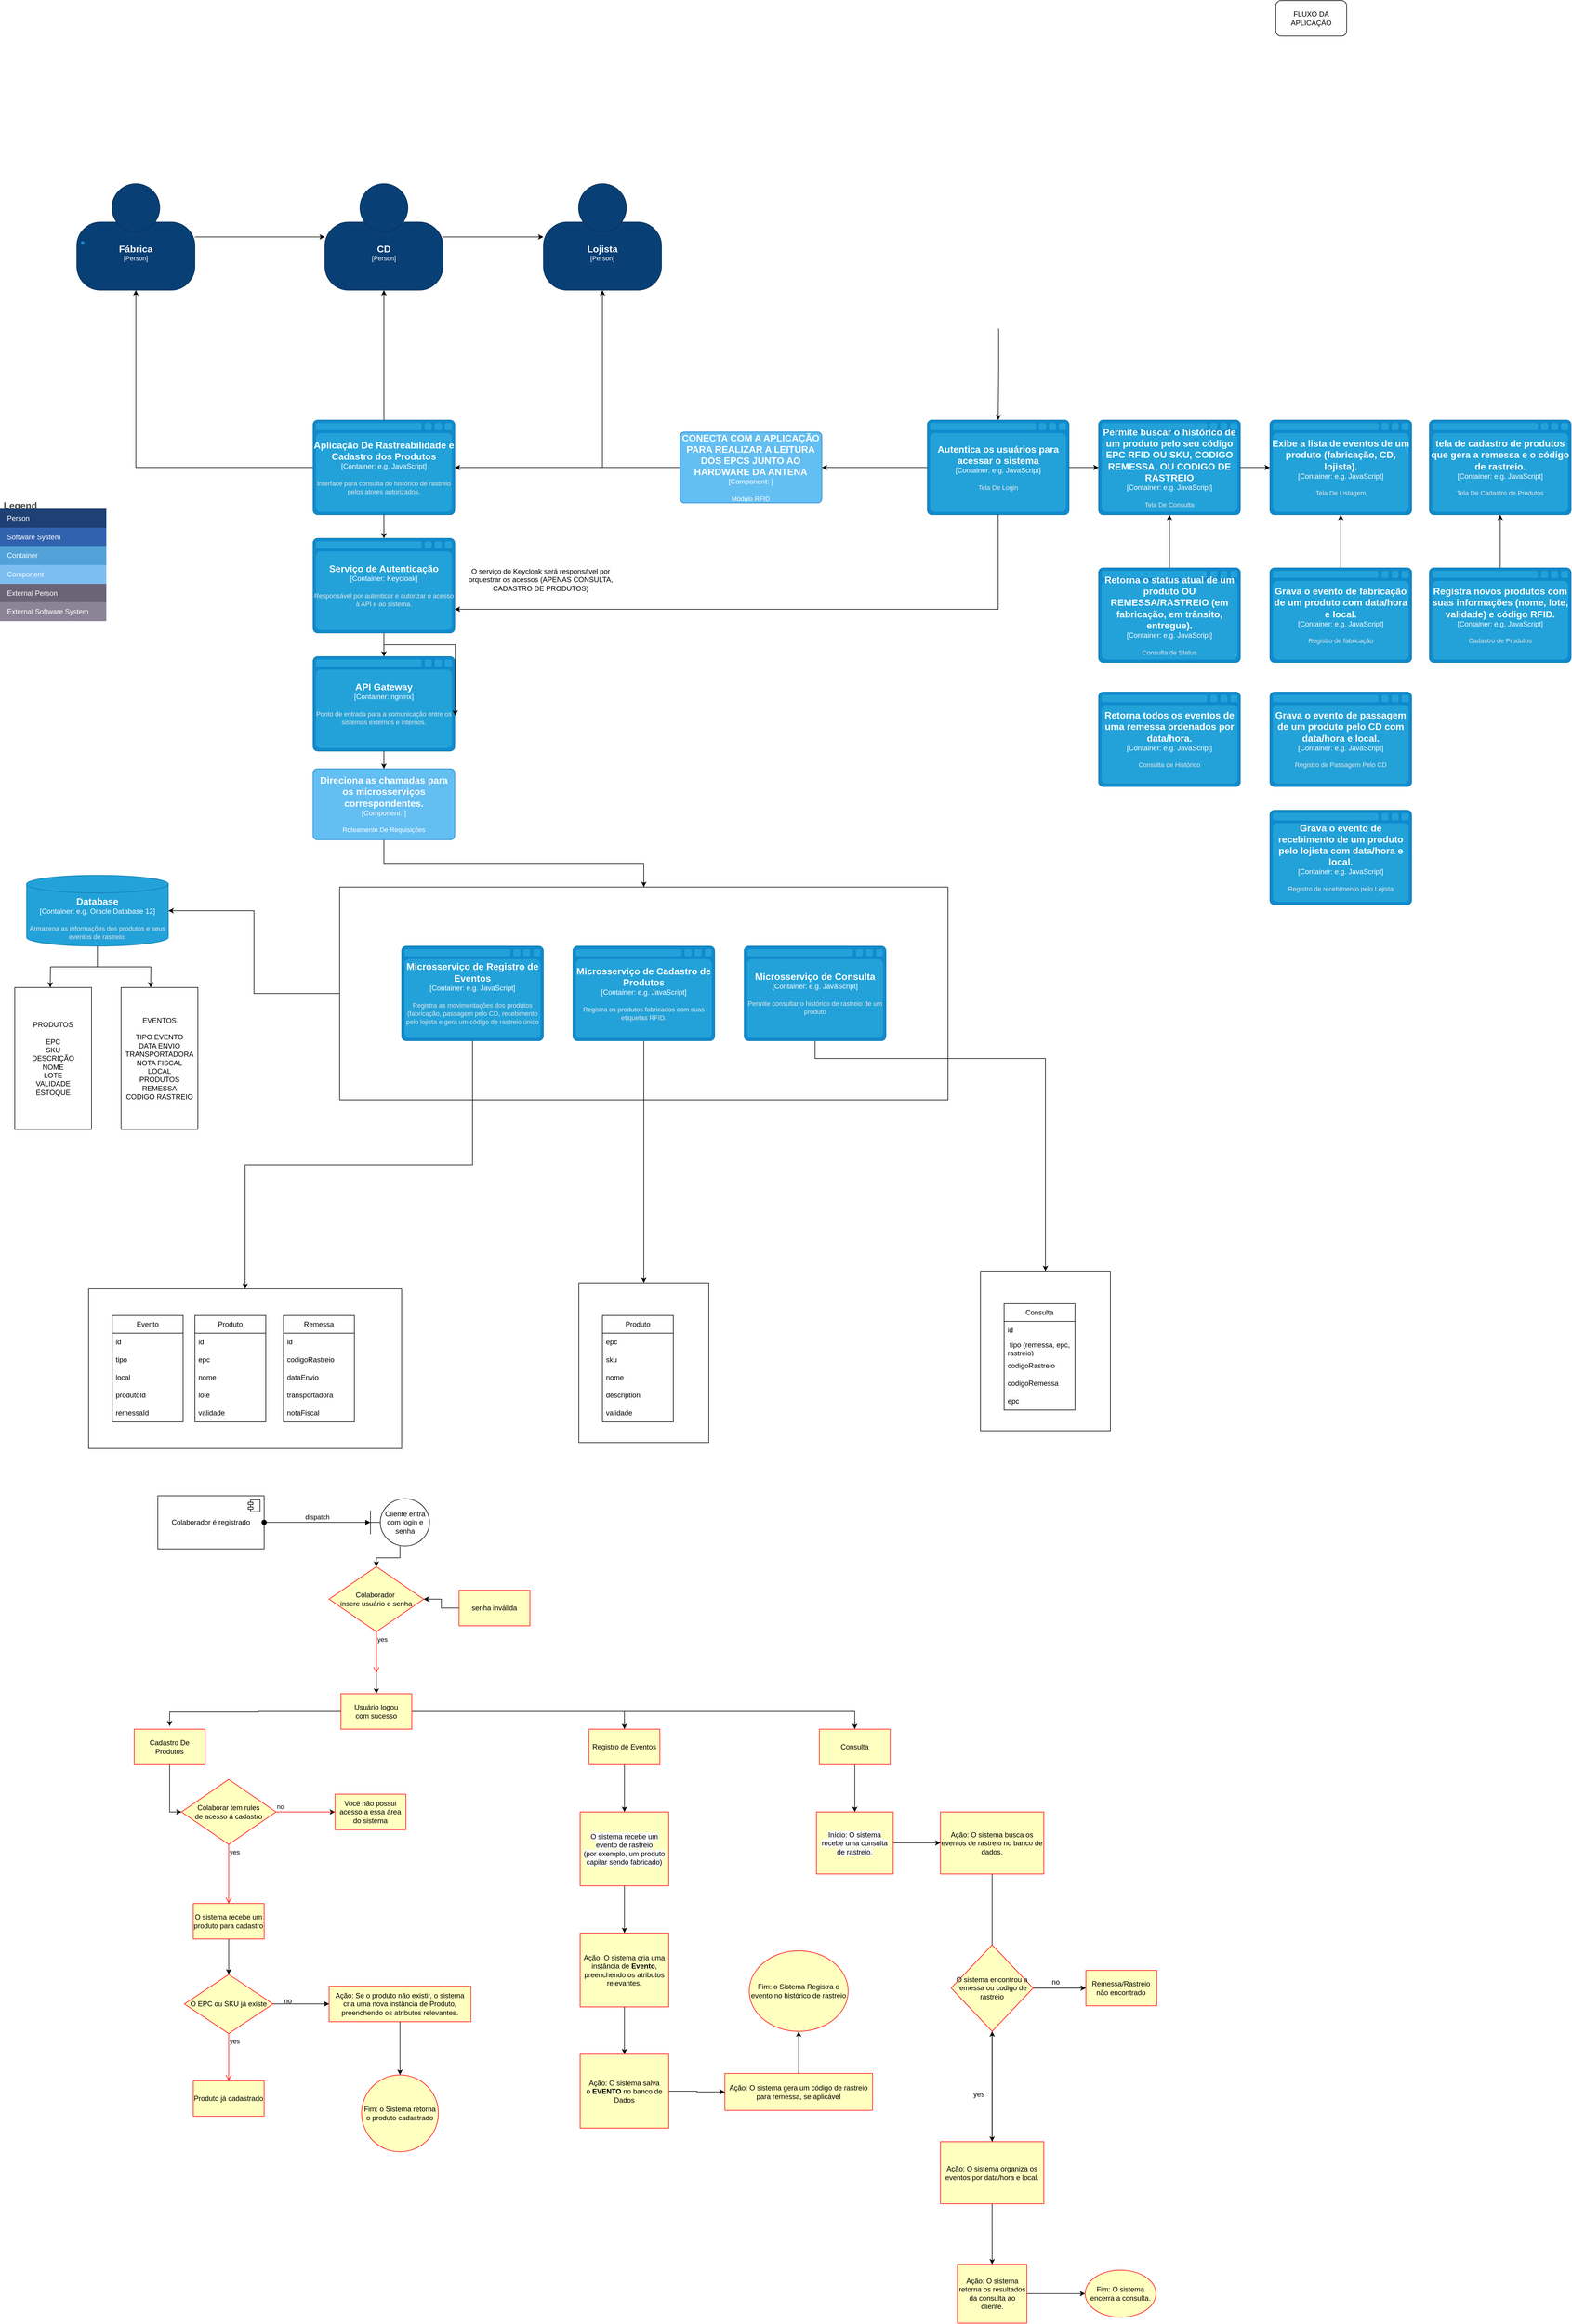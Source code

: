 <mxfile version="24.4.0" type="github">
  <diagram name="Page-1" id="zSvLlB_tGy_QWsFv92lQ">
    <mxGraphModel dx="4220" dy="6223" grid="1" gridSize="10" guides="1" tooltips="1" connect="1" arrows="1" fold="1" page="1" pageScale="1" pageWidth="1100" pageHeight="850" math="0" shadow="0">
      <root>
        <mxCell id="0" />
        <mxCell id="1" parent="0" />
        <mxCell id="GDv7yHvzLEtA6fUQxvJh-16" value="" style="edgeStyle=orthogonalEdgeStyle;rounded=0;orthogonalLoop=1;jettySize=auto;html=1;" edge="1" parent="1" source="GDv7yHvzLEtA6fUQxvJh-11" target="GDv7yHvzLEtA6fUQxvJh-15">
          <mxGeometry relative="1" as="geometry" />
        </mxCell>
        <object placeholders="1" c4Name="Fábrica" c4Type="Person" c4Description="" label="&lt;font style=&quot;font-size: 16px&quot;&gt;&lt;b&gt;%c4Name%&lt;/b&gt;&lt;/font&gt;&lt;div&gt;[%c4Type%]&lt;/div&gt;&lt;br&gt;&lt;div&gt;&lt;font style=&quot;font-size: 11px&quot;&gt;&lt;font color=&quot;#cccccc&quot;&gt;%c4Description%&lt;/font&gt;&lt;/div&gt;" id="GDv7yHvzLEtA6fUQxvJh-11">
          <mxCell style="html=1;fontSize=11;dashed=0;whiteSpace=wrap;fillColor=#083F75;strokeColor=#06315C;fontColor=#ffffff;shape=mxgraph.c4.person2;align=center;metaEdit=1;points=[[0.5,0,0],[1,0.5,0],[1,0.75,0],[0.75,1,0],[0.5,1,0],[0.25,1,0],[0,0.75,0],[0,0.5,0]];resizable=0;" vertex="1" parent="1">
            <mxGeometry x="140" y="-3220" width="200" height="180" as="geometry" />
          </mxCell>
        </object>
        <object placeholders="1" c4Name="Lojista" c4Type="Person" c4Description="" label="&lt;font style=&quot;font-size: 16px&quot;&gt;&lt;b&gt;%c4Name%&lt;/b&gt;&lt;/font&gt;&lt;div&gt;[%c4Type%]&lt;/div&gt;&lt;br&gt;&lt;div&gt;&lt;font style=&quot;font-size: 11px&quot;&gt;&lt;font color=&quot;#cccccc&quot;&gt;%c4Description%&lt;/font&gt;&lt;/div&gt;" id="GDv7yHvzLEtA6fUQxvJh-14">
          <mxCell style="html=1;fontSize=11;dashed=0;whiteSpace=wrap;fillColor=#083F75;strokeColor=#06315C;fontColor=#ffffff;shape=mxgraph.c4.person2;align=center;metaEdit=1;points=[[0.5,0,0],[1,0.5,0],[1,0.75,0],[0.75,1,0],[0.5,1,0],[0.25,1,0],[0,0.75,0],[0,0.5,0]];resizable=0;" vertex="1" parent="1">
            <mxGeometry x="930" y="-3220" width="200" height="180" as="geometry" />
          </mxCell>
        </object>
        <mxCell id="GDv7yHvzLEtA6fUQxvJh-17" value="" style="edgeStyle=orthogonalEdgeStyle;rounded=0;orthogonalLoop=1;jettySize=auto;html=1;" edge="1" parent="1" source="GDv7yHvzLEtA6fUQxvJh-15" target="GDv7yHvzLEtA6fUQxvJh-14">
          <mxGeometry relative="1" as="geometry" />
        </mxCell>
        <object placeholders="1" c4Name="CD" c4Type="Person" c4Description="" label="&lt;font style=&quot;font-size: 16px&quot;&gt;&lt;b&gt;%c4Name%&lt;/b&gt;&lt;/font&gt;&lt;div&gt;[%c4Type%]&lt;/div&gt;&lt;br&gt;&lt;div&gt;&lt;font style=&quot;font-size: 11px&quot;&gt;&lt;font color=&quot;#cccccc&quot;&gt;%c4Description%&lt;/font&gt;&lt;/div&gt;" id="GDv7yHvzLEtA6fUQxvJh-15">
          <mxCell style="html=1;fontSize=11;dashed=0;whiteSpace=wrap;fillColor=#083F75;strokeColor=#06315C;fontColor=#ffffff;shape=mxgraph.c4.person2;align=center;metaEdit=1;points=[[0.5,0,0],[1,0.5,0],[1,0.75,0],[0.75,1,0],[0.5,1,0],[0.25,1,0],[0,0.75,0],[0,0.5,0]];resizable=0;" vertex="1" parent="1">
            <mxGeometry x="560" y="-3220" width="200" height="180" as="geometry" />
          </mxCell>
        </object>
        <mxCell id="GDv7yHvzLEtA6fUQxvJh-36" value="" style="edgeStyle=orthogonalEdgeStyle;rounded=0;orthogonalLoop=1;jettySize=auto;html=1;" edge="1" parent="1" source="GDv7yHvzLEtA6fUQxvJh-20" target="GDv7yHvzLEtA6fUQxvJh-11">
          <mxGeometry relative="1" as="geometry" />
        </mxCell>
        <mxCell id="GDv7yHvzLEtA6fUQxvJh-39" style="edgeStyle=orthogonalEdgeStyle;rounded=0;orthogonalLoop=1;jettySize=auto;html=1;" edge="1" parent="1" source="GDv7yHvzLEtA6fUQxvJh-20" target="GDv7yHvzLEtA6fUQxvJh-14">
          <mxGeometry relative="1" as="geometry" />
        </mxCell>
        <object placeholders="1" c4Name="Aplicação De Rastreabilidade e Cadastro dos Produtos" c4Type="Container" c4Technology="e.g. JavaScript" c4Description="Interface para consulta do histórico de rastreio pelos atores autorizados." label="&lt;font style=&quot;font-size: 16px&quot;&gt;&lt;b&gt;%c4Name%&lt;/b&gt;&lt;/font&gt;&lt;div&gt;[%c4Type%:&amp;nbsp;%c4Technology%]&lt;/div&gt;&lt;br&gt;&lt;div&gt;&lt;font style=&quot;font-size: 11px&quot;&gt;&lt;font color=&quot;#E6E6E6&quot;&gt;%c4Description%&lt;/font&gt;&lt;/div&gt;" id="GDv7yHvzLEtA6fUQxvJh-20">
          <mxCell style="shape=mxgraph.c4.webBrowserContainer2;whiteSpace=wrap;html=1;boundedLbl=1;rounded=0;labelBackgroundColor=none;strokeColor=#118ACD;fillColor=#23A2D9;strokeColor=#118ACD;strokeColor2=#0E7DAD;fontSize=12;fontColor=#ffffff;align=center;metaEdit=1;points=[[0.5,0,0],[1,0.25,0],[1,0.5,0],[1,0.75,0],[0.5,1,0],[0,0.75,0],[0,0.5,0],[0,0.25,0]];resizable=0;" vertex="1" parent="1">
            <mxGeometry x="540" y="-2820" width="240" height="160" as="geometry" />
          </mxCell>
        </object>
        <object placeholders="1" c4Name="API Gateway" c4Type="Container" c4Technology="ngninx" c4Description="Ponto de entrada para a comunicação entre os sistemas externos e internos." label="&lt;font style=&quot;font-size: 16px&quot;&gt;&lt;b&gt;%c4Name%&lt;/b&gt;&lt;/font&gt;&lt;div&gt;[%c4Type%:&amp;nbsp;%c4Technology%]&lt;/div&gt;&lt;br&gt;&lt;div&gt;&lt;font style=&quot;font-size: 11px&quot;&gt;&lt;font color=&quot;#E6E6E6&quot;&gt;%c4Description%&lt;/font&gt;&lt;/div&gt;" id="GDv7yHvzLEtA6fUQxvJh-21">
          <mxCell style="shape=mxgraph.c4.webBrowserContainer2;whiteSpace=wrap;html=1;boundedLbl=1;rounded=0;labelBackgroundColor=none;strokeColor=#118ACD;fillColor=#23A2D9;strokeColor=#118ACD;strokeColor2=#0E7DAD;fontSize=12;fontColor=#ffffff;align=center;metaEdit=1;points=[[0.5,0,0],[1,0.25,0],[1,0.5,0],[1,0.75,0],[0.5,1,0],[0,0.75,0],[0,0.5,0],[0,0.25,0]];resizable=0;" vertex="1" parent="1">
            <mxGeometry x="540" y="-2420" width="240" height="160" as="geometry" />
          </mxCell>
        </object>
        <object placeholders="1" c4Name="Serviço de Autenticação" c4Type="Container" c4Technology="Keycloak" c4Description="Responsável por autenticar e autorizar o acesso à API e ao sistema." label="&lt;font style=&quot;font-size: 16px&quot;&gt;&lt;b&gt;%c4Name%&lt;/b&gt;&lt;/font&gt;&lt;div&gt;[%c4Type%:&amp;nbsp;%c4Technology%]&lt;/div&gt;&lt;br&gt;&lt;div&gt;&lt;font style=&quot;font-size: 11px&quot;&gt;&lt;font color=&quot;#E6E6E6&quot;&gt;%c4Description%&lt;/font&gt;&lt;/div&gt;" id="GDv7yHvzLEtA6fUQxvJh-22">
          <mxCell style="shape=mxgraph.c4.webBrowserContainer2;whiteSpace=wrap;html=1;boundedLbl=1;rounded=0;labelBackgroundColor=none;strokeColor=#118ACD;fillColor=#23A2D9;strokeColor=#118ACD;strokeColor2=#0E7DAD;fontSize=12;fontColor=#ffffff;align=center;metaEdit=1;points=[[0.5,0,0],[1,0.25,0],[1,0.5,0],[1,0.75,0],[0.5,1,0],[0,0.75,0],[0,0.5,0],[0,0.25,0]];resizable=0;" vertex="1" parent="1">
            <mxGeometry x="540" y="-2620" width="240" height="160" as="geometry" />
          </mxCell>
        </object>
        <mxCell id="GDv7yHvzLEtA6fUQxvJh-286" style="edgeStyle=orthogonalEdgeStyle;rounded=0;orthogonalLoop=1;jettySize=auto;html=1;" edge="1" parent="1" source="GDv7yHvzLEtA6fUQxvJh-23" target="GDv7yHvzLEtA6fUQxvJh-215">
          <mxGeometry relative="1" as="geometry" />
        </mxCell>
        <object placeholders="1" c4Name="Microsserviço de Cadastro de Produtos" c4Type="Container" c4Technology="e.g. JavaScript" c4Description="Registra os produtos fabricados com suas etiquetas RFID." label="&lt;font style=&quot;font-size: 16px&quot;&gt;&lt;b&gt;%c4Name%&lt;/b&gt;&lt;/font&gt;&lt;div&gt;[%c4Type%:&amp;nbsp;%c4Technology%]&lt;/div&gt;&lt;br&gt;&lt;div&gt;&lt;font style=&quot;font-size: 11px&quot;&gt;&lt;font color=&quot;#E6E6E6&quot;&gt;%c4Description%&lt;/font&gt;&lt;/div&gt;" id="GDv7yHvzLEtA6fUQxvJh-23">
          <mxCell style="shape=mxgraph.c4.webBrowserContainer2;whiteSpace=wrap;html=1;boundedLbl=1;rounded=0;labelBackgroundColor=none;strokeColor=#118ACD;fillColor=#23A2D9;strokeColor=#118ACD;strokeColor2=#0E7DAD;fontSize=12;fontColor=#ffffff;align=center;metaEdit=1;points=[[0.5,0,0],[1,0.25,0],[1,0.5,0],[1,0.75,0],[0.5,1,0],[0,0.75,0],[0,0.5,0],[0,0.25,0]];resizable=0;" vertex="1" parent="1">
            <mxGeometry x="980" y="-1930" width="240" height="160" as="geometry" />
          </mxCell>
        </object>
        <mxCell id="GDv7yHvzLEtA6fUQxvJh-285" style="edgeStyle=orthogonalEdgeStyle;rounded=0;orthogonalLoop=1;jettySize=auto;html=1;" edge="1" parent="1" source="GDv7yHvzLEtA6fUQxvJh-24" target="GDv7yHvzLEtA6fUQxvJh-265">
          <mxGeometry relative="1" as="geometry" />
        </mxCell>
        <object placeholders="1" c4Name="Microsserviço de Registro de Eventos" c4Type="Container" c4Technology="e.g. JavaScript" c4Description="Registra as movimentações dos produtos (fabricação, passagem pelo CD, recebimento pelo lojista e gera um código de rastreio único" label="&lt;font style=&quot;font-size: 16px&quot;&gt;&lt;b&gt;%c4Name%&lt;/b&gt;&lt;/font&gt;&lt;div&gt;[%c4Type%:&amp;nbsp;%c4Technology%]&lt;/div&gt;&lt;br&gt;&lt;div&gt;&lt;font style=&quot;font-size: 11px&quot;&gt;&lt;font color=&quot;#E6E6E6&quot;&gt;%c4Description%&lt;/font&gt;&lt;/div&gt;" id="GDv7yHvzLEtA6fUQxvJh-24">
          <mxCell style="shape=mxgraph.c4.webBrowserContainer2;whiteSpace=wrap;html=1;boundedLbl=1;rounded=0;labelBackgroundColor=none;strokeColor=#118ACD;fillColor=#23A2D9;strokeColor=#118ACD;strokeColor2=#0E7DAD;fontSize=12;fontColor=#ffffff;align=center;metaEdit=1;points=[[0.5,0,0],[1,0.25,0],[1,0.5,0],[1,0.75,0],[0.5,1,0],[0,0.75,0],[0,0.5,0],[0,0.25,0]];resizable=0;" vertex="1" parent="1">
            <mxGeometry x="690" y="-1930" width="240" height="160" as="geometry" />
          </mxCell>
        </object>
        <mxCell id="GDv7yHvzLEtA6fUQxvJh-287" style="edgeStyle=orthogonalEdgeStyle;rounded=0;orthogonalLoop=1;jettySize=auto;html=1;" edge="1" parent="1" source="GDv7yHvzLEtA6fUQxvJh-25" target="GDv7yHvzLEtA6fUQxvJh-243">
          <mxGeometry relative="1" as="geometry">
            <Array as="points">
              <mxPoint x="1390" y="-1740" />
              <mxPoint x="1780" y="-1740" />
            </Array>
          </mxGeometry>
        </mxCell>
        <object placeholders="1" c4Name="Microsserviço de Consulta" c4Type="Container" c4Technology="e.g. JavaScript" c4Description="Permite consultar o histórico de rastreio de um produto" label="&lt;font style=&quot;font-size: 16px&quot;&gt;&lt;b&gt;%c4Name%&lt;/b&gt;&lt;/font&gt;&lt;div&gt;[%c4Type%:&amp;nbsp;%c4Technology%]&lt;/div&gt;&lt;br&gt;&lt;div&gt;&lt;font style=&quot;font-size: 11px&quot;&gt;&lt;font color=&quot;#E6E6E6&quot;&gt;%c4Description%&lt;/font&gt;&lt;/div&gt;" id="GDv7yHvzLEtA6fUQxvJh-25">
          <mxCell style="shape=mxgraph.c4.webBrowserContainer2;whiteSpace=wrap;html=1;boundedLbl=1;rounded=0;labelBackgroundColor=none;strokeColor=#118ACD;fillColor=#23A2D9;strokeColor=#118ACD;strokeColor2=#0E7DAD;fontSize=12;fontColor=#ffffff;align=center;metaEdit=1;points=[[0.5,0,0],[1,0.25,0],[1,0.5,0],[1,0.75,0],[0.5,1,0],[0,0.75,0],[0,0.5,0],[0,0.25,0]];resizable=0;" vertex="1" parent="1">
            <mxGeometry x="1270" y="-1930" width="240" height="160" as="geometry" />
          </mxCell>
        </object>
        <mxCell id="GDv7yHvzLEtA6fUQxvJh-30" value="" style="shape=waypoint;sketch=0;size=6;pointerEvents=1;points=[];fillColor=#23A2D9;resizable=0;rotatable=0;perimeter=centerPerimeter;snapToPoint=1;strokeColor=#118ACD;fontColor=#ffffff;rounded=0;labelBackgroundColor=none;" vertex="1" parent="1">
          <mxGeometry x="140" y="-3130" width="20" height="20" as="geometry" />
        </mxCell>
        <mxCell id="GDv7yHvzLEtA6fUQxvJh-40" style="edgeStyle=orthogonalEdgeStyle;rounded=0;orthogonalLoop=1;jettySize=auto;html=1;entryX=0.5;entryY=1;entryDx=0;entryDy=0;entryPerimeter=0;" edge="1" parent="1" source="GDv7yHvzLEtA6fUQxvJh-20" target="GDv7yHvzLEtA6fUQxvJh-15">
          <mxGeometry relative="1" as="geometry" />
        </mxCell>
        <mxCell id="GDv7yHvzLEtA6fUQxvJh-47" style="edgeStyle=orthogonalEdgeStyle;rounded=0;orthogonalLoop=1;jettySize=auto;html=1;entryX=0.5;entryY=0;entryDx=0;entryDy=0;entryPerimeter=0;" edge="1" parent="1" source="GDv7yHvzLEtA6fUQxvJh-20" target="GDv7yHvzLEtA6fUQxvJh-22">
          <mxGeometry relative="1" as="geometry" />
        </mxCell>
        <mxCell id="GDv7yHvzLEtA6fUQxvJh-48" style="edgeStyle=orthogonalEdgeStyle;rounded=0;orthogonalLoop=1;jettySize=auto;html=1;entryX=0.5;entryY=0;entryDx=0;entryDy=0;entryPerimeter=0;" edge="1" parent="1" source="GDv7yHvzLEtA6fUQxvJh-22" target="GDv7yHvzLEtA6fUQxvJh-21">
          <mxGeometry relative="1" as="geometry" />
        </mxCell>
        <mxCell id="GDv7yHvzLEtA6fUQxvJh-49" value="Legend" style="shape=table;startSize=20;container=1;collapsible=0;childLayout=tableLayout;fontSize=16;align=left;verticalAlign=top;fillColor=none;strokeColor=none;fontColor=#4D4D4D;fontStyle=1;spacingLeft=6;spacing=0;resizable=0;" vertex="1" parent="1">
          <mxGeometry x="10" y="-2690" width="180" height="210" as="geometry" />
        </mxCell>
        <mxCell id="GDv7yHvzLEtA6fUQxvJh-50" value="" style="shape=tableRow;horizontal=0;startSize=0;swimlaneHead=0;swimlaneBody=0;strokeColor=inherit;top=0;left=0;bottom=0;right=0;collapsible=0;dropTarget=0;fillColor=none;points=[[0,0.5],[1,0.5]];portConstraint=eastwest;fontSize=12;" vertex="1" parent="GDv7yHvzLEtA6fUQxvJh-49">
          <mxGeometry y="20" width="180" height="32" as="geometry" />
        </mxCell>
        <mxCell id="GDv7yHvzLEtA6fUQxvJh-51" value="Person" style="shape=partialRectangle;html=1;whiteSpace=wrap;connectable=0;strokeColor=inherit;overflow=hidden;fillColor=#1E4074;top=0;left=0;bottom=0;right=0;pointerEvents=1;fontSize=12;align=left;fontColor=#FFFFFF;gradientColor=none;spacingLeft=10;spacingRight=4;" vertex="1" parent="GDv7yHvzLEtA6fUQxvJh-50">
          <mxGeometry width="180" height="32" as="geometry">
            <mxRectangle width="180" height="32" as="alternateBounds" />
          </mxGeometry>
        </mxCell>
        <mxCell id="GDv7yHvzLEtA6fUQxvJh-52" value="" style="shape=tableRow;horizontal=0;startSize=0;swimlaneHead=0;swimlaneBody=0;strokeColor=inherit;top=0;left=0;bottom=0;right=0;collapsible=0;dropTarget=0;fillColor=none;points=[[0,0.5],[1,0.5]];portConstraint=eastwest;fontSize=12;" vertex="1" parent="GDv7yHvzLEtA6fUQxvJh-49">
          <mxGeometry y="52" width="180" height="31" as="geometry" />
        </mxCell>
        <mxCell id="GDv7yHvzLEtA6fUQxvJh-53" value="Software System" style="shape=partialRectangle;html=1;whiteSpace=wrap;connectable=0;strokeColor=inherit;overflow=hidden;fillColor=#3162AF;top=0;left=0;bottom=0;right=0;pointerEvents=1;fontSize=12;align=left;fontColor=#FFFFFF;gradientColor=none;spacingLeft=10;spacingRight=4;" vertex="1" parent="GDv7yHvzLEtA6fUQxvJh-52">
          <mxGeometry width="180" height="31" as="geometry">
            <mxRectangle width="180" height="31" as="alternateBounds" />
          </mxGeometry>
        </mxCell>
        <mxCell id="GDv7yHvzLEtA6fUQxvJh-54" value="" style="shape=tableRow;horizontal=0;startSize=0;swimlaneHead=0;swimlaneBody=0;strokeColor=inherit;top=0;left=0;bottom=0;right=0;collapsible=0;dropTarget=0;fillColor=none;points=[[0,0.5],[1,0.5]];portConstraint=eastwest;fontSize=12;" vertex="1" parent="GDv7yHvzLEtA6fUQxvJh-49">
          <mxGeometry y="83" width="180" height="32" as="geometry" />
        </mxCell>
        <mxCell id="GDv7yHvzLEtA6fUQxvJh-55" value="Container" style="shape=partialRectangle;html=1;whiteSpace=wrap;connectable=0;strokeColor=inherit;overflow=hidden;fillColor=#52a2d8;top=0;left=0;bottom=0;right=0;pointerEvents=1;fontSize=12;align=left;fontColor=#FFFFFF;gradientColor=none;spacingLeft=10;spacingRight=4;" vertex="1" parent="GDv7yHvzLEtA6fUQxvJh-54">
          <mxGeometry width="180" height="32" as="geometry">
            <mxRectangle width="180" height="32" as="alternateBounds" />
          </mxGeometry>
        </mxCell>
        <mxCell id="GDv7yHvzLEtA6fUQxvJh-56" value="" style="shape=tableRow;horizontal=0;startSize=0;swimlaneHead=0;swimlaneBody=0;strokeColor=inherit;top=0;left=0;bottom=0;right=0;collapsible=0;dropTarget=0;fillColor=none;points=[[0,0.5],[1,0.5]];portConstraint=eastwest;fontSize=12;" vertex="1" parent="GDv7yHvzLEtA6fUQxvJh-49">
          <mxGeometry y="115" width="180" height="32" as="geometry" />
        </mxCell>
        <mxCell id="GDv7yHvzLEtA6fUQxvJh-57" value="Component" style="shape=partialRectangle;html=1;whiteSpace=wrap;connectable=0;strokeColor=inherit;overflow=hidden;fillColor=#7dbef2;top=0;left=0;bottom=0;right=0;pointerEvents=1;fontSize=12;align=left;fontColor=#FFFFFF;gradientColor=none;spacingLeft=10;spacingRight=4;" vertex="1" parent="GDv7yHvzLEtA6fUQxvJh-56">
          <mxGeometry width="180" height="32" as="geometry">
            <mxRectangle width="180" height="32" as="alternateBounds" />
          </mxGeometry>
        </mxCell>
        <mxCell id="GDv7yHvzLEtA6fUQxvJh-58" value="" style="shape=tableRow;horizontal=0;startSize=0;swimlaneHead=0;swimlaneBody=0;strokeColor=inherit;top=0;left=0;bottom=0;right=0;collapsible=0;dropTarget=0;fillColor=none;points=[[0,0.5],[1,0.5]];portConstraint=eastwest;fontSize=12;" vertex="1" parent="GDv7yHvzLEtA6fUQxvJh-49">
          <mxGeometry y="147" width="180" height="31" as="geometry" />
        </mxCell>
        <mxCell id="GDv7yHvzLEtA6fUQxvJh-59" value="External Person" style="shape=partialRectangle;html=1;whiteSpace=wrap;connectable=0;strokeColor=inherit;overflow=hidden;fillColor=#6b6477;top=0;left=0;bottom=0;right=0;pointerEvents=1;fontSize=12;align=left;fontColor=#FFFFFF;gradientColor=none;spacingLeft=10;spacingRight=4;" vertex="1" parent="GDv7yHvzLEtA6fUQxvJh-58">
          <mxGeometry width="180" height="31" as="geometry">
            <mxRectangle width="180" height="31" as="alternateBounds" />
          </mxGeometry>
        </mxCell>
        <mxCell id="GDv7yHvzLEtA6fUQxvJh-60" value="" style="shape=tableRow;horizontal=0;startSize=0;swimlaneHead=0;swimlaneBody=0;strokeColor=inherit;top=0;left=0;bottom=0;right=0;collapsible=0;dropTarget=0;fillColor=none;points=[[0,0.5],[1,0.5]];portConstraint=eastwest;fontSize=12;" vertex="1" parent="GDv7yHvzLEtA6fUQxvJh-49">
          <mxGeometry y="178" width="180" height="32" as="geometry" />
        </mxCell>
        <mxCell id="GDv7yHvzLEtA6fUQxvJh-61" value="External Software System" style="shape=partialRectangle;html=1;whiteSpace=wrap;connectable=0;strokeColor=inherit;overflow=hidden;fillColor=#8b8496;top=0;left=0;bottom=0;right=0;pointerEvents=1;fontSize=12;align=left;fontColor=#FFFFFF;gradientColor=none;spacingLeft=10;spacingRight=4;" vertex="1" parent="GDv7yHvzLEtA6fUQxvJh-60">
          <mxGeometry width="180" height="32" as="geometry">
            <mxRectangle width="180" height="32" as="alternateBounds" />
          </mxGeometry>
        </mxCell>
        <object placeholders="1" c4Name="Autentica os usuários para acessar o sistema" c4Type="Container" c4Technology="e.g. JavaScript" c4Description="Tela De Login" label="&lt;font style=&quot;font-size: 16px&quot;&gt;&lt;b&gt;%c4Name%&lt;/b&gt;&lt;/font&gt;&lt;div&gt;[%c4Type%:&amp;nbsp;%c4Technology%]&lt;/div&gt;&lt;br&gt;&lt;div&gt;&lt;font style=&quot;font-size: 11px&quot;&gt;&lt;font color=&quot;#E6E6E6&quot;&gt;%c4Description%&lt;/font&gt;&lt;/div&gt;" id="GDv7yHvzLEtA6fUQxvJh-62">
          <mxCell style="shape=mxgraph.c4.webBrowserContainer2;whiteSpace=wrap;html=1;boundedLbl=1;rounded=0;labelBackgroundColor=none;strokeColor=#118ACD;fillColor=#23A2D9;strokeColor=#118ACD;strokeColor2=#0E7DAD;fontSize=12;fontColor=#ffffff;align=center;metaEdit=1;points=[[0.5,0,0],[1,0.25,0],[1,0.5,0],[1,0.75,0],[0.5,1,0],[0,0.75,0],[0,0.5,0],[0,0.25,0]];resizable=0;" vertex="1" parent="1">
            <mxGeometry x="1580" y="-2820" width="240" height="160" as="geometry" />
          </mxCell>
        </object>
        <object placeholders="1" c4Name="Permite buscar o histórico de um produto pelo seu código EPC RFID OU SKU, CODIGO REMESSA, OU CODIGO DE RASTREIO" c4Type="Container" c4Technology="e.g. JavaScript" c4Description="Tela De Consulta" label="&lt;font style=&quot;font-size: 16px&quot;&gt;&lt;b&gt;%c4Name%&lt;/b&gt;&lt;/font&gt;&lt;div&gt;[%c4Type%:&amp;nbsp;%c4Technology%]&lt;/div&gt;&lt;br&gt;&lt;div&gt;&lt;font style=&quot;font-size: 11px&quot;&gt;&lt;font color=&quot;#E6E6E6&quot;&gt;%c4Description%&lt;/font&gt;&lt;/div&gt;" id="GDv7yHvzLEtA6fUQxvJh-66">
          <mxCell style="shape=mxgraph.c4.webBrowserContainer2;whiteSpace=wrap;html=1;boundedLbl=1;rounded=0;labelBackgroundColor=none;strokeColor=#118ACD;fillColor=#23A2D9;strokeColor=#118ACD;strokeColor2=#0E7DAD;fontSize=12;fontColor=#ffffff;align=center;metaEdit=1;points=[[0.5,0,0],[1,0.25,0],[1,0.5,0],[1,0.75,0],[0.5,1,0],[0,0.75,0],[0,0.5,0],[0,0.25,0]];resizable=0;" vertex="1" parent="1">
            <mxGeometry x="1870" y="-2820" width="240" height="160" as="geometry" />
          </mxCell>
        </object>
        <object placeholders="1" c4Name="Exibe a lista de eventos de um produto (fabricação, CD, lojista)." c4Type="Container" c4Technology="e.g. JavaScript" c4Description="Tela De Listagem" label="&lt;font style=&quot;font-size: 16px&quot;&gt;&lt;b&gt;%c4Name%&lt;/b&gt;&lt;/font&gt;&lt;div&gt;[%c4Type%:&amp;nbsp;%c4Technology%]&lt;/div&gt;&lt;br&gt;&lt;div&gt;&lt;font style=&quot;font-size: 11px&quot;&gt;&lt;font color=&quot;#E6E6E6&quot;&gt;%c4Description%&lt;/font&gt;&lt;/div&gt;" id="GDv7yHvzLEtA6fUQxvJh-67">
          <mxCell style="shape=mxgraph.c4.webBrowserContainer2;whiteSpace=wrap;html=1;boundedLbl=1;rounded=0;labelBackgroundColor=none;strokeColor=#118ACD;fillColor=#23A2D9;strokeColor=#118ACD;strokeColor2=#0E7DAD;fontSize=12;fontColor=#ffffff;align=center;metaEdit=1;points=[[0.5,0,0],[1,0.25,0],[1,0.5,0],[1,0.75,0],[0.5,1,0],[0,0.75,0],[0,0.5,0],[0,0.25,0]];resizable=0;" vertex="1" parent="1">
            <mxGeometry x="2160" y="-2820" width="240" height="160" as="geometry" />
          </mxCell>
        </object>
        <mxCell id="GDv7yHvzLEtA6fUQxvJh-68" style="edgeStyle=orthogonalEdgeStyle;rounded=0;orthogonalLoop=1;jettySize=auto;html=1;entryX=1;entryY=0.5;entryDx=0;entryDy=0;entryPerimeter=0;" edge="1" parent="1" source="GDv7yHvzLEtA6fUQxvJh-136" target="GDv7yHvzLEtA6fUQxvJh-20">
          <mxGeometry relative="1" as="geometry" />
        </mxCell>
        <mxCell id="GDv7yHvzLEtA6fUQxvJh-69" style="edgeStyle=orthogonalEdgeStyle;rounded=0;orthogonalLoop=1;jettySize=auto;html=1;entryX=0;entryY=0.5;entryDx=0;entryDy=0;entryPerimeter=0;" edge="1" parent="1" source="GDv7yHvzLEtA6fUQxvJh-62" target="GDv7yHvzLEtA6fUQxvJh-66">
          <mxGeometry relative="1" as="geometry" />
        </mxCell>
        <mxCell id="GDv7yHvzLEtA6fUQxvJh-70" style="edgeStyle=orthogonalEdgeStyle;rounded=0;orthogonalLoop=1;jettySize=auto;html=1;entryX=0;entryY=0.5;entryDx=0;entryDy=0;entryPerimeter=0;" edge="1" parent="1" source="GDv7yHvzLEtA6fUQxvJh-66" target="GDv7yHvzLEtA6fUQxvJh-67">
          <mxGeometry relative="1" as="geometry" />
        </mxCell>
        <mxCell id="GDv7yHvzLEtA6fUQxvJh-71" value="O serviço do Keycloak será responsável por&lt;div&gt;&amp;nbsp;orquestrar os acessos (APENAS CONSULTA,&amp;nbsp;&lt;/div&gt;&lt;div&gt;CADASTRO DE PRODUTOS)&lt;/div&gt;" style="text;html=1;align=center;verticalAlign=middle;resizable=0;points=[];autosize=1;strokeColor=none;fillColor=none;" vertex="1" parent="1">
          <mxGeometry x="790" y="-2580" width="270" height="60" as="geometry" />
        </mxCell>
        <mxCell id="GDv7yHvzLEtA6fUQxvJh-267" style="edgeStyle=orthogonalEdgeStyle;rounded=0;orthogonalLoop=1;jettySize=auto;html=1;entryX=0.5;entryY=0;entryDx=0;entryDy=0;" edge="1" parent="1" source="GDv7yHvzLEtA6fUQxvJh-74" target="GDv7yHvzLEtA6fUQxvJh-174">
          <mxGeometry relative="1" as="geometry" />
        </mxCell>
        <object placeholders="1" c4Name="Direciona as chamadas para os microsserviços correspondentes." c4Type="Component" c4Technology="" c4Description="Roteamento De Requisições" label="&lt;font style=&quot;font-size: 16px&quot;&gt;&lt;b&gt;%c4Name%&lt;/b&gt;&lt;/font&gt;&lt;div&gt;[%c4Type%: %c4Technology%]&lt;/div&gt;&lt;br&gt;&lt;div&gt;&lt;font style=&quot;font-size: 11px&quot;&gt;%c4Description%&lt;/font&gt;&lt;/div&gt;" id="GDv7yHvzLEtA6fUQxvJh-74">
          <mxCell style="rounded=1;whiteSpace=wrap;html=1;labelBackgroundColor=none;fillColor=#63BEF2;fontColor=#ffffff;align=center;arcSize=6;strokeColor=#2086C9;metaEdit=1;resizable=0;points=[[0.25,0,0],[0.5,0,0],[0.75,0,0],[1,0.25,0],[1,0.5,0],[1,0.75,0],[0.75,1,0],[0.5,1,0],[0.25,1,0],[0,0.75,0],[0,0.5,0],[0,0.25,0]];" vertex="1" parent="1">
            <mxGeometry x="540" y="-2230" width="240" height="120" as="geometry" />
          </mxCell>
        </object>
        <mxCell id="GDv7yHvzLEtA6fUQxvJh-150" style="edgeStyle=orthogonalEdgeStyle;rounded=0;orthogonalLoop=1;jettySize=auto;html=1;entryX=0.5;entryY=1;entryDx=0;entryDy=0;entryPerimeter=0;" edge="1" parent="1" source="GDv7yHvzLEtA6fUQxvJh-75" target="GDv7yHvzLEtA6fUQxvJh-147">
          <mxGeometry relative="1" as="geometry">
            <mxPoint x="2550" y="-2650" as="targetPoint" />
          </mxGeometry>
        </mxCell>
        <object placeholders="1" c4Name="Registra novos produtos com suas informações (nome, lote, validade) e código RFID." c4Type="Container" c4Technology="e.g. JavaScript" c4Description="Cadastro de Produtos" label="&lt;font style=&quot;font-size: 16px&quot;&gt;&lt;b&gt;%c4Name%&lt;/b&gt;&lt;/font&gt;&lt;div&gt;[%c4Type%:&amp;nbsp;%c4Technology%]&lt;/div&gt;&lt;br&gt;&lt;div&gt;&lt;font style=&quot;font-size: 11px&quot;&gt;&lt;font color=&quot;#E6E6E6&quot;&gt;%c4Description%&lt;/font&gt;&lt;/div&gt;" id="GDv7yHvzLEtA6fUQxvJh-75">
          <mxCell style="shape=mxgraph.c4.webBrowserContainer2;whiteSpace=wrap;html=1;boundedLbl=1;rounded=0;labelBackgroundColor=none;strokeColor=#118ACD;fillColor=#23A2D9;strokeColor=#118ACD;strokeColor2=#0E7DAD;fontSize=12;fontColor=#ffffff;align=center;metaEdit=1;points=[[0.5,0,0],[1,0.25,0],[1,0.5,0],[1,0.75,0],[0.5,1,0],[0,0.75,0],[0,0.5,0],[0,0.25,0]];resizable=0;" vertex="1" parent="1">
            <mxGeometry x="2430" y="-2570" width="240" height="160" as="geometry" />
          </mxCell>
        </object>
        <mxCell id="GDv7yHvzLEtA6fUQxvJh-139" value="" style="edgeStyle=orthogonalEdgeStyle;rounded=0;orthogonalLoop=1;jettySize=auto;html=1;" edge="1" parent="1" source="GDv7yHvzLEtA6fUQxvJh-81" target="GDv7yHvzLEtA6fUQxvJh-67">
          <mxGeometry relative="1" as="geometry" />
        </mxCell>
        <object placeholders="1" c4Name="Grava o evento de fabricação de um produto com data/hora e local." c4Type="Container" c4Technology="e.g. JavaScript" c4Description="Registro de fabricação" label="&lt;font style=&quot;font-size: 16px&quot;&gt;&lt;b&gt;%c4Name%&lt;/b&gt;&lt;/font&gt;&lt;div&gt;[%c4Type%:&amp;nbsp;%c4Technology%]&lt;/div&gt;&lt;br&gt;&lt;div&gt;&lt;font style=&quot;font-size: 11px&quot;&gt;&lt;font color=&quot;#E6E6E6&quot;&gt;%c4Description%&lt;/font&gt;&lt;/div&gt;" id="GDv7yHvzLEtA6fUQxvJh-81">
          <mxCell style="shape=mxgraph.c4.webBrowserContainer2;whiteSpace=wrap;html=1;boundedLbl=1;rounded=0;labelBackgroundColor=none;strokeColor=#118ACD;fillColor=#23A2D9;strokeColor=#118ACD;strokeColor2=#0E7DAD;fontSize=12;fontColor=#ffffff;align=center;metaEdit=1;points=[[0.5,0,0],[1,0.25,0],[1,0.5,0],[1,0.75,0],[0.5,1,0],[0,0.75,0],[0,0.5,0],[0,0.25,0]];resizable=0;" vertex="1" parent="1">
            <mxGeometry x="2160" y="-2570" width="240" height="160" as="geometry" />
          </mxCell>
        </object>
        <object placeholders="1" c4Name="Grava o evento de passagem de um produto pelo CD com data/hora e local." c4Type="Container" c4Technology="e.g. JavaScript" c4Description="Registro de Passagem Pelo CD" label="&lt;font style=&quot;font-size: 16px&quot;&gt;&lt;b&gt;%c4Name%&lt;/b&gt;&lt;/font&gt;&lt;div&gt;[%c4Type%:&amp;nbsp;%c4Technology%]&lt;/div&gt;&lt;br&gt;&lt;div&gt;&lt;font style=&quot;font-size: 11px&quot;&gt;&lt;font color=&quot;#E6E6E6&quot;&gt;%c4Description%&lt;/font&gt;&lt;/div&gt;" id="GDv7yHvzLEtA6fUQxvJh-84">
          <mxCell style="shape=mxgraph.c4.webBrowserContainer2;whiteSpace=wrap;html=1;boundedLbl=1;rounded=0;labelBackgroundColor=none;strokeColor=#118ACD;fillColor=#23A2D9;strokeColor=#118ACD;strokeColor2=#0E7DAD;fontSize=12;fontColor=#ffffff;align=center;metaEdit=1;points=[[0.5,0,0],[1,0.25,0],[1,0.5,0],[1,0.75,0],[0.5,1,0],[0,0.75,0],[0,0.5,0],[0,0.25,0]];resizable=0;" vertex="1" parent="1">
            <mxGeometry x="2160" y="-2360" width="240" height="160" as="geometry" />
          </mxCell>
        </object>
        <mxCell id="GDv7yHvzLEtA6fUQxvJh-86" value="FLUXO DA APLICAÇÃO" style="rounded=1;whiteSpace=wrap;html=1;" vertex="1" parent="1">
          <mxGeometry x="2170" y="-3530" width="120" height="60" as="geometry" />
        </mxCell>
        <object placeholders="1" c4Name="Grava o evento de recebimento de um produto pelo lojista com data/hora e local." c4Type="Container" c4Technology="e.g. JavaScript" c4Description="Registro de recebimento pelo Lojista" label="&lt;font style=&quot;font-size: 16px&quot;&gt;&lt;b&gt;%c4Name%&lt;/b&gt;&lt;/font&gt;&lt;div&gt;[%c4Type%:&amp;nbsp;%c4Technology%]&lt;/div&gt;&lt;br&gt;&lt;div&gt;&lt;font style=&quot;font-size: 11px&quot;&gt;&lt;font color=&quot;#E6E6E6&quot;&gt;%c4Description%&lt;/font&gt;&lt;/div&gt;" id="GDv7yHvzLEtA6fUQxvJh-87">
          <mxCell style="shape=mxgraph.c4.webBrowserContainer2;whiteSpace=wrap;html=1;boundedLbl=1;rounded=0;labelBackgroundColor=none;strokeColor=#118ACD;fillColor=#23A2D9;strokeColor=#118ACD;strokeColor2=#0E7DAD;fontSize=12;fontColor=#ffffff;align=center;metaEdit=1;points=[[0.5,0,0],[1,0.25,0],[1,0.5,0],[1,0.75,0],[0.5,1,0],[0,0.75,0],[0,0.5,0],[0,0.25,0]];resizable=0;" vertex="1" parent="1">
            <mxGeometry x="2160" y="-2160" width="240" height="160" as="geometry" />
          </mxCell>
        </object>
        <mxCell id="GDv7yHvzLEtA6fUQxvJh-92" style="edgeStyle=orthogonalEdgeStyle;rounded=0;orthogonalLoop=1;jettySize=auto;html=1;exitX=0.5;exitY=1;exitDx=0;exitDy=0;exitPerimeter=0;entryX=0.5;entryY=0;entryDx=0;entryDy=0;entryPerimeter=0;" edge="1" parent="1" source="GDv7yHvzLEtA6fUQxvJh-21" target="GDv7yHvzLEtA6fUQxvJh-74">
          <mxGeometry relative="1" as="geometry" />
        </mxCell>
        <object placeholders="1" c4Name="Retorna todos os eventos de uma remessa ordenados por data/hora.&#xa;" c4Type="Container" c4Technology="e.g. JavaScript" c4Description="Consulta de Histórico" label="&lt;font style=&quot;font-size: 16px&quot;&gt;&lt;b&gt;%c4Name%&lt;/b&gt;&lt;/font&gt;&lt;div&gt;[%c4Type%:&amp;nbsp;%c4Technology%]&lt;/div&gt;&lt;br&gt;&lt;div&gt;&lt;font style=&quot;font-size: 11px&quot;&gt;&lt;font color=&quot;#E6E6E6&quot;&gt;%c4Description%&lt;/font&gt;&lt;/div&gt;" id="GDv7yHvzLEtA6fUQxvJh-103">
          <mxCell style="shape=mxgraph.c4.webBrowserContainer2;whiteSpace=wrap;html=1;boundedLbl=1;rounded=0;labelBackgroundColor=none;strokeColor=#118ACD;fillColor=#23A2D9;strokeColor=#118ACD;strokeColor2=#0E7DAD;fontSize=12;fontColor=#ffffff;align=center;metaEdit=1;points=[[0.5,0,0],[1,0.25,0],[1,0.5,0],[1,0.75,0],[0.5,1,0],[0,0.75,0],[0,0.5,0],[0,0.25,0]];resizable=0;" vertex="1" parent="1">
            <mxGeometry x="1870" y="-2360" width="240" height="160" as="geometry" />
          </mxCell>
        </object>
        <object placeholders="1" c4Name="Retorna o status atual de um produto OU REMESSA/RASTREIO (em fabricação, em trânsito, entregue)." c4Type="Container" c4Technology="e.g. JavaScript" c4Description="Consulta de Status" label="&lt;font style=&quot;font-size: 16px&quot;&gt;&lt;b&gt;%c4Name%&lt;/b&gt;&lt;/font&gt;&lt;div&gt;[%c4Type%:&amp;nbsp;%c4Technology%]&lt;/div&gt;&lt;br&gt;&lt;div&gt;&lt;font style=&quot;font-size: 11px&quot;&gt;&lt;font color=&quot;#E6E6E6&quot;&gt;%c4Description%&lt;/font&gt;&lt;/div&gt;" id="GDv7yHvzLEtA6fUQxvJh-104">
          <mxCell style="shape=mxgraph.c4.webBrowserContainer2;whiteSpace=wrap;html=1;boundedLbl=1;rounded=0;labelBackgroundColor=none;strokeColor=#118ACD;fillColor=#23A2D9;strokeColor=#118ACD;strokeColor2=#0E7DAD;fontSize=12;fontColor=#ffffff;align=center;metaEdit=1;points=[[0.5,0,0],[1,0.25,0],[1,0.5,0],[1,0.75,0],[0.5,1,0],[0,0.75,0],[0,0.5,0],[0,0.25,0]];resizable=0;" vertex="1" parent="1">
            <mxGeometry x="1870" y="-2570" width="240" height="160" as="geometry" />
          </mxCell>
        </object>
        <mxCell id="GDv7yHvzLEtA6fUQxvJh-119" value="" style="shape=image;verticalLabelPosition=bottom;labelBackgroundColor=default;verticalAlign=top;aspect=fixed;imageAspect=0;image=https://upload.wikimedia.org/wikipedia/commons/thumb/a/a7/React-icon.svg/1200px-React-icon.svg.png;" vertex="1" parent="1">
          <mxGeometry x="790" y="-2820" width="69.03" height="60" as="geometry" />
        </mxCell>
        <mxCell id="GDv7yHvzLEtA6fUQxvJh-122" value="" style="shape=image;verticalLabelPosition=bottom;labelBackgroundColor=default;verticalAlign=top;aspect=fixed;imageAspect=0;image=https://ramonduraes.net/wp-content/uploads/2021/04/key.png;" vertex="1" parent="1">
          <mxGeometry x="420" y="-2590" width="100" height="100" as="geometry" />
        </mxCell>
        <mxCell id="GDv7yHvzLEtA6fUQxvJh-127" value="" style="edgeStyle=orthogonalEdgeStyle;rounded=0;orthogonalLoop=1;jettySize=auto;html=1;entryX=0.017;entryY=1;entryDx=0;entryDy=0;entryPerimeter=0;" edge="1" parent="1" source="GDv7yHvzLEtA6fUQxvJh-21" target="GDv7yHvzLEtA6fUQxvJh-126">
          <mxGeometry relative="1" as="geometry">
            <mxPoint x="780" y="-2340" as="sourcePoint" />
            <mxPoint x="1584" y="-2660" as="targetPoint" />
          </mxGeometry>
        </mxCell>
        <mxCell id="GDv7yHvzLEtA6fUQxvJh-126" value="" style="shape=image;verticalLabelPosition=bottom;labelBackgroundColor=default;verticalAlign=top;aspect=fixed;imageAspect=0;image=https://s3.studytonight.com/curious/uploads/pictures/1664624748-1.png;" vertex="1" parent="1">
          <mxGeometry x="780" y="-2360" width="39.03" height="40" as="geometry" />
        </mxCell>
        <mxCell id="GDv7yHvzLEtA6fUQxvJh-134" value="" style="shape=image;verticalLabelPosition=bottom;labelBackgroundColor=default;verticalAlign=top;aspect=fixed;imageAspect=0;image=https://miro.medium.com/v2/resize:fit:808/1*1McvnvrW6wh37ECYpmTSxw.png;" vertex="1" parent="1">
          <mxGeometry x="1401.48" y="-3455" width="598.52" height="480" as="geometry" />
        </mxCell>
        <mxCell id="GDv7yHvzLEtA6fUQxvJh-135" style="edgeStyle=orthogonalEdgeStyle;rounded=0;orthogonalLoop=1;jettySize=auto;html=1;entryX=0.5;entryY=0;entryDx=0;entryDy=0;entryPerimeter=0;" edge="1" parent="1" source="GDv7yHvzLEtA6fUQxvJh-134" target="GDv7yHvzLEtA6fUQxvJh-62">
          <mxGeometry relative="1" as="geometry" />
        </mxCell>
        <mxCell id="GDv7yHvzLEtA6fUQxvJh-137" value="" style="edgeStyle=orthogonalEdgeStyle;rounded=0;orthogonalLoop=1;jettySize=auto;html=1;entryX=1;entryY=0.5;entryDx=0;entryDy=0;entryPerimeter=0;" edge="1" parent="1" source="GDv7yHvzLEtA6fUQxvJh-62" target="GDv7yHvzLEtA6fUQxvJh-136">
          <mxGeometry relative="1" as="geometry">
            <mxPoint x="1580" y="-2740" as="sourcePoint" />
            <mxPoint x="780" y="-2740" as="targetPoint" />
          </mxGeometry>
        </mxCell>
        <object placeholders="1" c4Name="CONECTA COM A APLICAÇÃO PARA REALIZAR A LEITURA DOS EPCS JUNTO AO HARDWARE DA ANTENA" c4Type="Component" c4Technology="" c4Description="Módulo RFID" label="&lt;font style=&quot;font-size: 16px&quot;&gt;&lt;b&gt;%c4Name%&lt;/b&gt;&lt;/font&gt;&lt;div&gt;[%c4Type%: %c4Technology%]&lt;/div&gt;&lt;br&gt;&lt;div&gt;&lt;font style=&quot;font-size: 11px&quot;&gt;%c4Description%&lt;/font&gt;&lt;/div&gt;" id="GDv7yHvzLEtA6fUQxvJh-136">
          <mxCell style="rounded=1;whiteSpace=wrap;html=1;labelBackgroundColor=none;fillColor=#63BEF2;fontColor=#ffffff;align=center;arcSize=6;strokeColor=#2086C9;metaEdit=1;resizable=0;points=[[0.25,0,0],[0.5,0,0],[0.75,0,0],[1,0.25,0],[1,0.5,0],[1,0.75,0],[0.75,1,0],[0.5,1,0],[0.25,1,0],[0,0.75,0],[0,0.5,0],[0,0.25,0]];" vertex="1" parent="1">
            <mxGeometry x="1161.48" y="-2800" width="240" height="120" as="geometry" />
          </mxCell>
        </object>
        <mxCell id="GDv7yHvzLEtA6fUQxvJh-146" style="edgeStyle=orthogonalEdgeStyle;rounded=0;orthogonalLoop=1;jettySize=auto;html=1;entryX=1;entryY=0.75;entryDx=0;entryDy=0;entryPerimeter=0;" edge="1" parent="1" source="GDv7yHvzLEtA6fUQxvJh-62" target="GDv7yHvzLEtA6fUQxvJh-22">
          <mxGeometry relative="1" as="geometry">
            <Array as="points">
              <mxPoint x="1700" y="-2500" />
            </Array>
          </mxGeometry>
        </mxCell>
        <object placeholders="1" c4Name=" tela de cadastro de produtos que gera a remessa e o código de rastreio." c4Type="Container" c4Technology="e.g. JavaScript" c4Description="Tela De Cadastro de Produtos" label="&lt;font style=&quot;font-size: 16px&quot;&gt;&lt;b&gt;%c4Name%&lt;/b&gt;&lt;/font&gt;&lt;div&gt;[%c4Type%:&amp;nbsp;%c4Technology%]&lt;/div&gt;&lt;br&gt;&lt;div&gt;&lt;font style=&quot;font-size: 11px&quot;&gt;&lt;font color=&quot;#E6E6E6&quot;&gt;%c4Description%&lt;/font&gt;&lt;/div&gt;" id="GDv7yHvzLEtA6fUQxvJh-147">
          <mxCell style="shape=mxgraph.c4.webBrowserContainer2;whiteSpace=wrap;html=1;boundedLbl=1;rounded=0;labelBackgroundColor=none;strokeColor=#118ACD;fillColor=#23A2D9;strokeColor=#118ACD;strokeColor2=#0E7DAD;fontSize=12;fontColor=#ffffff;align=center;metaEdit=1;points=[[0.5,0,0],[1,0.25,0],[1,0.5,0],[1,0.75,0],[0.5,1,0],[0,0.75,0],[0,0.5,0],[0,0.25,0]];resizable=0;" vertex="1" parent="1">
            <mxGeometry x="2430" y="-2820" width="240" height="160" as="geometry" />
          </mxCell>
        </object>
        <mxCell id="GDv7yHvzLEtA6fUQxvJh-149" style="edgeStyle=orthogonalEdgeStyle;rounded=0;orthogonalLoop=1;jettySize=auto;html=1;entryX=0.5;entryY=1;entryDx=0;entryDy=0;entryPerimeter=0;" edge="1" parent="1" source="GDv7yHvzLEtA6fUQxvJh-104" target="GDv7yHvzLEtA6fUQxvJh-66">
          <mxGeometry relative="1" as="geometry">
            <mxPoint x="1990" y="-2630" as="targetPoint" />
          </mxGeometry>
        </mxCell>
        <mxCell id="GDv7yHvzLEtA6fUQxvJh-152" value="Evento" style="swimlane;fontStyle=0;childLayout=stackLayout;horizontal=1;startSize=30;horizontalStack=0;resizeParent=1;resizeParentMax=0;resizeLast=0;collapsible=1;marginBottom=0;whiteSpace=wrap;html=1;" vertex="1" parent="1">
          <mxGeometry x="200" y="-1305" width="120" height="180" as="geometry" />
        </mxCell>
        <mxCell id="GDv7yHvzLEtA6fUQxvJh-153" value="id" style="text;strokeColor=none;fillColor=none;align=left;verticalAlign=middle;spacingLeft=4;spacingRight=4;overflow=hidden;points=[[0,0.5],[1,0.5]];portConstraint=eastwest;rotatable=0;whiteSpace=wrap;html=1;" vertex="1" parent="GDv7yHvzLEtA6fUQxvJh-152">
          <mxGeometry y="30" width="120" height="30" as="geometry" />
        </mxCell>
        <mxCell id="GDv7yHvzLEtA6fUQxvJh-154" value="tipo" style="text;strokeColor=none;fillColor=none;align=left;verticalAlign=middle;spacingLeft=4;spacingRight=4;overflow=hidden;points=[[0,0.5],[1,0.5]];portConstraint=eastwest;rotatable=0;whiteSpace=wrap;html=1;" vertex="1" parent="GDv7yHvzLEtA6fUQxvJh-152">
          <mxGeometry y="60" width="120" height="30" as="geometry" />
        </mxCell>
        <mxCell id="GDv7yHvzLEtA6fUQxvJh-156" value="local&lt;span style=&quot;color: rgba(0, 0, 0, 0); font-family: monospace; font-size: 0px; text-wrap: nowrap;&quot;&gt;%3CmxGraphModel%3E%3Croot%3E%3CmxCell%20id%3D%220%22%2F%3E%3CmxCell%20id%3D%221%22%20parent%3D%220%22%2F%3E%3CmxCell%20id%3D%222%22%20value%3D%22tipo%22%20style%3D%22text%3BstrokeColor%3Dnone%3BfillColor%3Dnone%3Balign%3Dleft%3BverticalAlign%3Dmiddle%3BspacingLeft%3D4%3BspacingRight%3D4%3Boverflow%3Dhidden%3Bpoints%3D%5B%5B0%2C0.5%5D%2C%5B1%2C0.5%5D%5D%3BportConstraint%3Deastwest%3Brotatable%3D0%3BwhiteSpace%3Dwrap%3Bhtml%3D1%3B%22%20vertex%3D%221%22%20parent%3D%221%22%3E%3CmxGeometry%20x%3D%22730%22%20y%3D%22-1650%22%20width%3D%22150%22%20height%3D%2230%22%20as%3D%22geometry%22%2F%3E%3C%2FmxCell%3E%3C%2Froot%3E%3C%2FmxGraphModel%3E&lt;/span&gt;" style="text;strokeColor=none;fillColor=none;align=left;verticalAlign=middle;spacingLeft=4;spacingRight=4;overflow=hidden;points=[[0,0.5],[1,0.5]];portConstraint=eastwest;rotatable=0;whiteSpace=wrap;html=1;" vertex="1" parent="GDv7yHvzLEtA6fUQxvJh-152">
          <mxGeometry y="90" width="120" height="30" as="geometry" />
        </mxCell>
        <mxCell id="GDv7yHvzLEtA6fUQxvJh-157" value="produtoId" style="text;strokeColor=none;fillColor=none;align=left;verticalAlign=middle;spacingLeft=4;spacingRight=4;overflow=hidden;points=[[0,0.5],[1,0.5]];portConstraint=eastwest;rotatable=0;whiteSpace=wrap;html=1;" vertex="1" parent="GDv7yHvzLEtA6fUQxvJh-152">
          <mxGeometry y="120" width="120" height="30" as="geometry" />
        </mxCell>
        <mxCell id="GDv7yHvzLEtA6fUQxvJh-158" value="remessaId" style="text;strokeColor=none;fillColor=none;align=left;verticalAlign=middle;spacingLeft=4;spacingRight=4;overflow=hidden;points=[[0,0.5],[1,0.5]];portConstraint=eastwest;rotatable=0;whiteSpace=wrap;html=1;" vertex="1" parent="GDv7yHvzLEtA6fUQxvJh-152">
          <mxGeometry y="150" width="120" height="30" as="geometry" />
        </mxCell>
        <mxCell id="GDv7yHvzLEtA6fUQxvJh-155" value="&lt;div&gt;&lt;br&gt;&lt;/div&gt;" style="text;strokeColor=none;fillColor=none;align=left;verticalAlign=middle;spacingLeft=4;spacingRight=4;overflow=hidden;points=[[0,0.5],[1,0.5]];portConstraint=eastwest;rotatable=0;whiteSpace=wrap;html=1;" vertex="1" parent="GDv7yHvzLEtA6fUQxvJh-152">
          <mxGeometry y="180" width="120" as="geometry" />
        </mxCell>
        <mxCell id="GDv7yHvzLEtA6fUQxvJh-159" value="Produto" style="swimlane;fontStyle=0;childLayout=stackLayout;horizontal=1;startSize=30;horizontalStack=0;resizeParent=1;resizeParentMax=0;resizeLast=0;collapsible=1;marginBottom=0;whiteSpace=wrap;html=1;" vertex="1" parent="1">
          <mxGeometry x="340" y="-1305" width="120" height="180" as="geometry" />
        </mxCell>
        <mxCell id="GDv7yHvzLEtA6fUQxvJh-160" value="id" style="text;strokeColor=none;fillColor=none;align=left;verticalAlign=middle;spacingLeft=4;spacingRight=4;overflow=hidden;points=[[0,0.5],[1,0.5]];portConstraint=eastwest;rotatable=0;whiteSpace=wrap;html=1;" vertex="1" parent="GDv7yHvzLEtA6fUQxvJh-159">
          <mxGeometry y="30" width="120" height="30" as="geometry" />
        </mxCell>
        <mxCell id="GDv7yHvzLEtA6fUQxvJh-161" value="epc" style="text;strokeColor=none;fillColor=none;align=left;verticalAlign=middle;spacingLeft=4;spacingRight=4;overflow=hidden;points=[[0,0.5],[1,0.5]];portConstraint=eastwest;rotatable=0;whiteSpace=wrap;html=1;" vertex="1" parent="GDv7yHvzLEtA6fUQxvJh-159">
          <mxGeometry y="60" width="120" height="30" as="geometry" />
        </mxCell>
        <mxCell id="GDv7yHvzLEtA6fUQxvJh-162" value="nome" style="text;strokeColor=none;fillColor=none;align=left;verticalAlign=middle;spacingLeft=4;spacingRight=4;overflow=hidden;points=[[0,0.5],[1,0.5]];portConstraint=eastwest;rotatable=0;whiteSpace=wrap;html=1;" vertex="1" parent="GDv7yHvzLEtA6fUQxvJh-159">
          <mxGeometry y="90" width="120" height="30" as="geometry" />
        </mxCell>
        <mxCell id="GDv7yHvzLEtA6fUQxvJh-163" value="lote" style="text;strokeColor=none;fillColor=none;align=left;verticalAlign=middle;spacingLeft=4;spacingRight=4;overflow=hidden;points=[[0,0.5],[1,0.5]];portConstraint=eastwest;rotatable=0;whiteSpace=wrap;html=1;" vertex="1" parent="GDv7yHvzLEtA6fUQxvJh-159">
          <mxGeometry y="120" width="120" height="30" as="geometry" />
        </mxCell>
        <mxCell id="GDv7yHvzLEtA6fUQxvJh-164" value="validade" style="text;strokeColor=none;fillColor=none;align=left;verticalAlign=middle;spacingLeft=4;spacingRight=4;overflow=hidden;points=[[0,0.5],[1,0.5]];portConstraint=eastwest;rotatable=0;whiteSpace=wrap;html=1;" vertex="1" parent="GDv7yHvzLEtA6fUQxvJh-159">
          <mxGeometry y="150" width="120" height="30" as="geometry" />
        </mxCell>
        <mxCell id="GDv7yHvzLEtA6fUQxvJh-165" value="&lt;div&gt;&lt;br&gt;&lt;/div&gt;" style="text;strokeColor=none;fillColor=none;align=left;verticalAlign=middle;spacingLeft=4;spacingRight=4;overflow=hidden;points=[[0,0.5],[1,0.5]];portConstraint=eastwest;rotatable=0;whiteSpace=wrap;html=1;" vertex="1" parent="GDv7yHvzLEtA6fUQxvJh-159">
          <mxGeometry y="180" width="120" as="geometry" />
        </mxCell>
        <mxCell id="GDv7yHvzLEtA6fUQxvJh-166" value="Remessa" style="swimlane;fontStyle=0;childLayout=stackLayout;horizontal=1;startSize=30;horizontalStack=0;resizeParent=1;resizeParentMax=0;resizeLast=0;collapsible=1;marginBottom=0;whiteSpace=wrap;html=1;" vertex="1" parent="1">
          <mxGeometry x="490" y="-1305" width="120" height="180" as="geometry" />
        </mxCell>
        <mxCell id="GDv7yHvzLEtA6fUQxvJh-167" value="id" style="text;strokeColor=none;fillColor=none;align=left;verticalAlign=middle;spacingLeft=4;spacingRight=4;overflow=hidden;points=[[0,0.5],[1,0.5]];portConstraint=eastwest;rotatable=0;whiteSpace=wrap;html=1;" vertex="1" parent="GDv7yHvzLEtA6fUQxvJh-166">
          <mxGeometry y="30" width="120" height="30" as="geometry" />
        </mxCell>
        <mxCell id="GDv7yHvzLEtA6fUQxvJh-168" value="codigoRastreio" style="text;strokeColor=none;fillColor=none;align=left;verticalAlign=middle;spacingLeft=4;spacingRight=4;overflow=hidden;points=[[0,0.5],[1,0.5]];portConstraint=eastwest;rotatable=0;whiteSpace=wrap;html=1;" vertex="1" parent="GDv7yHvzLEtA6fUQxvJh-166">
          <mxGeometry y="60" width="120" height="30" as="geometry" />
        </mxCell>
        <mxCell id="GDv7yHvzLEtA6fUQxvJh-169" value="dataEnvio" style="text;strokeColor=none;fillColor=none;align=left;verticalAlign=middle;spacingLeft=4;spacingRight=4;overflow=hidden;points=[[0,0.5],[1,0.5]];portConstraint=eastwest;rotatable=0;whiteSpace=wrap;html=1;" vertex="1" parent="GDv7yHvzLEtA6fUQxvJh-166">
          <mxGeometry y="90" width="120" height="30" as="geometry" />
        </mxCell>
        <mxCell id="GDv7yHvzLEtA6fUQxvJh-170" value="transportadora" style="text;strokeColor=none;fillColor=none;align=left;verticalAlign=middle;spacingLeft=4;spacingRight=4;overflow=hidden;points=[[0,0.5],[1,0.5]];portConstraint=eastwest;rotatable=0;whiteSpace=wrap;html=1;" vertex="1" parent="GDv7yHvzLEtA6fUQxvJh-166">
          <mxGeometry y="120" width="120" height="30" as="geometry" />
        </mxCell>
        <mxCell id="GDv7yHvzLEtA6fUQxvJh-171" value="notaFiscal" style="text;strokeColor=none;fillColor=none;align=left;verticalAlign=middle;spacingLeft=4;spacingRight=4;overflow=hidden;points=[[0,0.5],[1,0.5]];portConstraint=eastwest;rotatable=0;whiteSpace=wrap;html=1;" vertex="1" parent="GDv7yHvzLEtA6fUQxvJh-166">
          <mxGeometry y="150" width="120" height="30" as="geometry" />
        </mxCell>
        <mxCell id="GDv7yHvzLEtA6fUQxvJh-172" value="&lt;div&gt;&lt;br&gt;&lt;/div&gt;" style="text;strokeColor=none;fillColor=none;align=left;verticalAlign=middle;spacingLeft=4;spacingRight=4;overflow=hidden;points=[[0,0.5],[1,0.5]];portConstraint=eastwest;rotatable=0;whiteSpace=wrap;html=1;" vertex="1" parent="GDv7yHvzLEtA6fUQxvJh-166">
          <mxGeometry y="180" width="120" as="geometry" />
        </mxCell>
        <mxCell id="GDv7yHvzLEtA6fUQxvJh-284" style="edgeStyle=orthogonalEdgeStyle;rounded=0;orthogonalLoop=1;jettySize=auto;html=1;" edge="1" parent="1" source="GDv7yHvzLEtA6fUQxvJh-174" target="GDv7yHvzLEtA6fUQxvJh-274">
          <mxGeometry relative="1" as="geometry" />
        </mxCell>
        <mxCell id="GDv7yHvzLEtA6fUQxvJh-174" value="" style="swimlane;startSize=0;" vertex="1" parent="1">
          <mxGeometry x="585" y="-2030" width="1030" height="360" as="geometry" />
        </mxCell>
        <mxCell id="GDv7yHvzLEtA6fUQxvJh-138" value="" style="shape=image;verticalLabelPosition=bottom;labelBackgroundColor=default;verticalAlign=top;aspect=fixed;imageAspect=0;image=https://www.mundodocker.com.br/wp-content/uploads/2015/06/docker_facebook_share.png;" vertex="1" parent="GDv7yHvzLEtA6fUQxvJh-174">
          <mxGeometry x="15" y="8.96" width="59.76" height="51.04" as="geometry" />
        </mxCell>
        <mxCell id="GDv7yHvzLEtA6fUQxvJh-262" value="" style="shape=image;verticalLabelPosition=bottom;labelBackgroundColor=default;verticalAlign=top;aspect=fixed;imageAspect=0;image=https://upload.wikimedia.org/wikipedia/commons/thumb/d/d9/Node.js_logo.svg/1200px-Node.js_logo.svg.png;" vertex="1" parent="GDv7yHvzLEtA6fUQxvJh-174">
          <mxGeometry x="85" y="8.96" width="85.37" height="52.22" as="geometry" />
        </mxCell>
        <mxCell id="GDv7yHvzLEtA6fUQxvJh-215" value="" style="swimlane;startSize=0;" vertex="1" parent="1">
          <mxGeometry x="990" y="-1360" width="220" height="270" as="geometry" />
        </mxCell>
        <mxCell id="GDv7yHvzLEtA6fUQxvJh-201" value="Produto" style="swimlane;fontStyle=0;childLayout=stackLayout;horizontal=1;startSize=30;horizontalStack=0;resizeParent=1;resizeParentMax=0;resizeLast=0;collapsible=1;marginBottom=0;whiteSpace=wrap;html=1;" vertex="1" parent="GDv7yHvzLEtA6fUQxvJh-215">
          <mxGeometry x="40" y="55" width="120" height="180" as="geometry" />
        </mxCell>
        <mxCell id="GDv7yHvzLEtA6fUQxvJh-202" value="epc" style="text;strokeColor=none;fillColor=none;align=left;verticalAlign=middle;spacingLeft=4;spacingRight=4;overflow=hidden;points=[[0,0.5],[1,0.5]];portConstraint=eastwest;rotatable=0;whiteSpace=wrap;html=1;" vertex="1" parent="GDv7yHvzLEtA6fUQxvJh-201">
          <mxGeometry y="30" width="120" height="30" as="geometry" />
        </mxCell>
        <mxCell id="GDv7yHvzLEtA6fUQxvJh-203" value="sku" style="text;strokeColor=none;fillColor=none;align=left;verticalAlign=middle;spacingLeft=4;spacingRight=4;overflow=hidden;points=[[0,0.5],[1,0.5]];portConstraint=eastwest;rotatable=0;whiteSpace=wrap;html=1;" vertex="1" parent="GDv7yHvzLEtA6fUQxvJh-201">
          <mxGeometry y="60" width="120" height="30" as="geometry" />
        </mxCell>
        <mxCell id="GDv7yHvzLEtA6fUQxvJh-204" value="nome" style="text;strokeColor=none;fillColor=none;align=left;verticalAlign=middle;spacingLeft=4;spacingRight=4;overflow=hidden;points=[[0,0.5],[1,0.5]];portConstraint=eastwest;rotatable=0;whiteSpace=wrap;html=1;" vertex="1" parent="GDv7yHvzLEtA6fUQxvJh-201">
          <mxGeometry y="90" width="120" height="30" as="geometry" />
        </mxCell>
        <mxCell id="GDv7yHvzLEtA6fUQxvJh-205" value="description" style="text;strokeColor=none;fillColor=none;align=left;verticalAlign=middle;spacingLeft=4;spacingRight=4;overflow=hidden;points=[[0,0.5],[1,0.5]];portConstraint=eastwest;rotatable=0;whiteSpace=wrap;html=1;" vertex="1" parent="GDv7yHvzLEtA6fUQxvJh-201">
          <mxGeometry y="120" width="120" height="30" as="geometry" />
        </mxCell>
        <mxCell id="GDv7yHvzLEtA6fUQxvJh-206" value="validade" style="text;strokeColor=none;fillColor=none;align=left;verticalAlign=middle;spacingLeft=4;spacingRight=4;overflow=hidden;points=[[0,0.5],[1,0.5]];portConstraint=eastwest;rotatable=0;whiteSpace=wrap;html=1;" vertex="1" parent="GDv7yHvzLEtA6fUQxvJh-201">
          <mxGeometry y="150" width="120" height="30" as="geometry" />
        </mxCell>
        <mxCell id="GDv7yHvzLEtA6fUQxvJh-207" value="&lt;div&gt;&lt;br&gt;&lt;/div&gt;" style="text;strokeColor=none;fillColor=none;align=left;verticalAlign=middle;spacingLeft=4;spacingRight=4;overflow=hidden;points=[[0,0.5],[1,0.5]];portConstraint=eastwest;rotatable=0;whiteSpace=wrap;html=1;" vertex="1" parent="GDv7yHvzLEtA6fUQxvJh-201">
          <mxGeometry y="180" width="120" as="geometry" />
        </mxCell>
        <mxCell id="GDv7yHvzLEtA6fUQxvJh-243" value="" style="swimlane;startSize=0;" vertex="1" parent="1">
          <mxGeometry x="1670" y="-1380" width="220" height="270" as="geometry" />
        </mxCell>
        <mxCell id="GDv7yHvzLEtA6fUQxvJh-244" value="Consulta" style="swimlane;fontStyle=0;childLayout=stackLayout;horizontal=1;startSize=30;horizontalStack=0;resizeParent=1;resizeParentMax=0;resizeLast=0;collapsible=1;marginBottom=0;whiteSpace=wrap;html=1;" vertex="1" parent="GDv7yHvzLEtA6fUQxvJh-243">
          <mxGeometry x="40" y="55" width="120" height="180" as="geometry" />
        </mxCell>
        <mxCell id="GDv7yHvzLEtA6fUQxvJh-245" value="id" style="text;strokeColor=none;fillColor=none;align=left;verticalAlign=middle;spacingLeft=4;spacingRight=4;overflow=hidden;points=[[0,0.5],[1,0.5]];portConstraint=eastwest;rotatable=0;whiteSpace=wrap;html=1;" vertex="1" parent="GDv7yHvzLEtA6fUQxvJh-244">
          <mxGeometry y="30" width="120" height="30" as="geometry" />
        </mxCell>
        <mxCell id="GDv7yHvzLEtA6fUQxvJh-246" value="&amp;nbsp;tipo (remessa, epc, rastreio)" style="text;strokeColor=none;fillColor=none;align=left;verticalAlign=middle;spacingLeft=4;spacingRight=4;overflow=hidden;points=[[0,0.5],[1,0.5]];portConstraint=eastwest;rotatable=0;whiteSpace=wrap;html=1;" vertex="1" parent="GDv7yHvzLEtA6fUQxvJh-244">
          <mxGeometry y="60" width="120" height="30" as="geometry" />
        </mxCell>
        <mxCell id="GDv7yHvzLEtA6fUQxvJh-247" value="codigoRastreio" style="text;strokeColor=none;fillColor=none;align=left;verticalAlign=middle;spacingLeft=4;spacingRight=4;overflow=hidden;points=[[0,0.5],[1,0.5]];portConstraint=eastwest;rotatable=0;whiteSpace=wrap;html=1;" vertex="1" parent="GDv7yHvzLEtA6fUQxvJh-244">
          <mxGeometry y="90" width="120" height="30" as="geometry" />
        </mxCell>
        <mxCell id="GDv7yHvzLEtA6fUQxvJh-260" value="codigoRemessa" style="text;strokeColor=none;fillColor=none;align=left;verticalAlign=middle;spacingLeft=4;spacingRight=4;overflow=hidden;points=[[0,0.5],[1,0.5]];portConstraint=eastwest;rotatable=0;whiteSpace=wrap;html=1;" vertex="1" parent="GDv7yHvzLEtA6fUQxvJh-244">
          <mxGeometry y="120" width="120" height="30" as="geometry" />
        </mxCell>
        <mxCell id="GDv7yHvzLEtA6fUQxvJh-248" value="&lt;meta charset=&quot;utf-8&quot;&gt;&lt;span style=&quot;color: rgb(0, 0, 0); font-family: Helvetica; font-size: 12px; font-style: normal; font-variant-ligatures: normal; font-variant-caps: normal; font-weight: 400; letter-spacing: normal; orphans: 2; text-align: left; text-indent: 0px; text-transform: none; widows: 2; word-spacing: 0px; -webkit-text-stroke-width: 0px; white-space: normal; background-color: rgb(251, 251, 251); text-decoration-thickness: initial; text-decoration-style: initial; text-decoration-color: initial; display: inline !important; float: none;&quot;&gt;epc&lt;/span&gt;" style="text;strokeColor=none;fillColor=none;align=left;verticalAlign=middle;spacingLeft=4;spacingRight=4;overflow=hidden;points=[[0,0.5],[1,0.5]];portConstraint=eastwest;rotatable=0;whiteSpace=wrap;html=1;" vertex="1" parent="GDv7yHvzLEtA6fUQxvJh-244">
          <mxGeometry y="150" width="120" height="30" as="geometry" />
        </mxCell>
        <mxCell id="GDv7yHvzLEtA6fUQxvJh-250" value="&lt;div&gt;&lt;br&gt;&lt;/div&gt;" style="text;strokeColor=none;fillColor=none;align=left;verticalAlign=middle;spacingLeft=4;spacingRight=4;overflow=hidden;points=[[0,0.5],[1,0.5]];portConstraint=eastwest;rotatable=0;whiteSpace=wrap;html=1;" vertex="1" parent="GDv7yHvzLEtA6fUQxvJh-244">
          <mxGeometry y="180" width="120" as="geometry" />
        </mxCell>
        <mxCell id="GDv7yHvzLEtA6fUQxvJh-265" value="" style="swimlane;startSize=0;" vertex="1" parent="1">
          <mxGeometry x="160" y="-1350" width="530" height="270" as="geometry" />
        </mxCell>
        <mxCell id="GDv7yHvzLEtA6fUQxvJh-272" style="edgeStyle=orthogonalEdgeStyle;rounded=0;orthogonalLoop=1;jettySize=auto;html=1;entryX=0.5;entryY=0;entryDx=0;entryDy=0;" edge="1" parent="1" source="GDv7yHvzLEtA6fUQxvJh-274">
          <mxGeometry relative="1" as="geometry">
            <mxPoint x="95" y="-1860" as="targetPoint" />
          </mxGeometry>
        </mxCell>
        <mxCell id="GDv7yHvzLEtA6fUQxvJh-273" style="edgeStyle=orthogonalEdgeStyle;rounded=0;orthogonalLoop=1;jettySize=auto;html=1;" edge="1" parent="1" source="GDv7yHvzLEtA6fUQxvJh-274">
          <mxGeometry relative="1" as="geometry">
            <mxPoint x="265" y="-1860" as="targetPoint" />
          </mxGeometry>
        </mxCell>
        <object placeholders="1" c4Name="Database" c4Type="Container" c4Technology="e.g. Oracle Database 12" c4Description="Armazena as informações dos produtos e seus eventos de rastreio." label="&lt;font style=&quot;font-size: 16px&quot;&gt;&lt;b&gt;%c4Name%&lt;/b&gt;&lt;/font&gt;&lt;div&gt;[%c4Type%:&amp;nbsp;%c4Technology%]&lt;/div&gt;&lt;br&gt;&lt;div&gt;&lt;font style=&quot;font-size: 11px&quot;&gt;&lt;font color=&quot;#E6E6E6&quot;&gt;%c4Description%&lt;/font&gt;&lt;/div&gt;" id="GDv7yHvzLEtA6fUQxvJh-274">
          <mxCell style="shape=cylinder3;size=15;whiteSpace=wrap;html=1;boundedLbl=1;rounded=0;labelBackgroundColor=none;fillColor=#23A2D9;fontSize=12;fontColor=#ffffff;align=center;strokeColor=#0E7DAD;metaEdit=1;points=[[0.5,0,0],[1,0.25,0],[1,0.5,0],[1,0.75,0],[0.5,1,0],[0,0.75,0],[0,0.5,0],[0,0.25,0]];resizable=0;" vertex="1" parent="1">
            <mxGeometry x="55" y="-2050" width="240" height="120" as="geometry" />
          </mxCell>
        </object>
        <mxCell id="GDv7yHvzLEtA6fUQxvJh-275" value="" style="shape=image;verticalLabelPosition=bottom;labelBackgroundColor=default;verticalAlign=top;aspect=fixed;imageAspect=0;image=https://cdn-www.infobip.com/wp-content/uploads/2020/10/14135942/oracle-logo.png;" vertex="1" parent="1">
          <mxGeometry x="112.78" y="-2110" width="124.44" height="70" as="geometry" />
        </mxCell>
        <mxCell id="GDv7yHvzLEtA6fUQxvJh-276" value="PRODUTOS&lt;div&gt;&lt;br&gt;EPC&lt;/div&gt;&lt;div&gt;SKU&lt;/div&gt;&lt;div&gt;DESCRIÇÃO&lt;br&gt;NOME&lt;br&gt;LOTE&lt;br&gt;VALIDADE&lt;br&gt;ESTOQUE&lt;/div&gt;" style="rounded=0;whiteSpace=wrap;html=1;" vertex="1" parent="1">
          <mxGeometry x="35" y="-1860" width="130" height="240" as="geometry" />
        </mxCell>
        <mxCell id="GDv7yHvzLEtA6fUQxvJh-277" value="EVENTOS&lt;div&gt;&lt;br&gt;TIPO EVENTO&lt;div&gt;DATA ENVIO&lt;/div&gt;&lt;div&gt;TRANSPORTADORA&lt;/div&gt;&lt;div&gt;NOTA FISCAL&lt;/div&gt;&lt;div&gt;LOCAL&lt;br&gt;PRODUTOS&lt;br&gt;REMESSA&lt;br&gt;CODIGO RASTREIO&lt;/div&gt;&lt;/div&gt;" style="rounded=0;whiteSpace=wrap;html=1;" vertex="1" parent="1">
          <mxGeometry x="215" y="-1860" width="130" height="240" as="geometry" />
        </mxCell>
        <mxCell id="GDv7yHvzLEtA6fUQxvJh-295" value="Colaborador é registrado" style="html=1;dropTarget=0;whiteSpace=wrap;" vertex="1" parent="1">
          <mxGeometry x="277.22" y="-1000" width="180" height="90" as="geometry" />
        </mxCell>
        <mxCell id="GDv7yHvzLEtA6fUQxvJh-296" value="" style="shape=module;jettyWidth=8;jettyHeight=4;" vertex="1" parent="GDv7yHvzLEtA6fUQxvJh-295">
          <mxGeometry x="1" width="20" height="20" relative="1" as="geometry">
            <mxPoint x="-27" y="7" as="offset" />
          </mxGeometry>
        </mxCell>
        <mxCell id="GDv7yHvzLEtA6fUQxvJh-297" value="dispatch" style="html=1;verticalAlign=bottom;startArrow=oval;startFill=1;endArrow=block;startSize=8;curved=0;rounded=0;" edge="1" parent="1" source="GDv7yHvzLEtA6fUQxvJh-295">
          <mxGeometry width="60" relative="1" as="geometry">
            <mxPoint x="457.22" y="-955" as="sourcePoint" />
            <mxPoint x="637.22" y="-955" as="targetPoint" />
          </mxGeometry>
        </mxCell>
        <mxCell id="GDv7yHvzLEtA6fUQxvJh-303" style="edgeStyle=orthogonalEdgeStyle;rounded=0;orthogonalLoop=1;jettySize=auto;html=1;entryX=0.5;entryY=0;entryDx=0;entryDy=0;" edge="1" parent="1" source="GDv7yHvzLEtA6fUQxvJh-298" target="GDv7yHvzLEtA6fUQxvJh-299">
          <mxGeometry relative="1" as="geometry" />
        </mxCell>
        <mxCell id="GDv7yHvzLEtA6fUQxvJh-298" value="Cliente entra com login e senha" style="shape=umlBoundary;whiteSpace=wrap;html=1;" vertex="1" parent="1">
          <mxGeometry x="637.22" y="-995" width="100" height="80" as="geometry" />
        </mxCell>
        <mxCell id="GDv7yHvzLEtA6fUQxvJh-312" value="" style="edgeStyle=orthogonalEdgeStyle;rounded=0;orthogonalLoop=1;jettySize=auto;html=1;" edge="1" parent="1" source="GDv7yHvzLEtA6fUQxvJh-299" target="GDv7yHvzLEtA6fUQxvJh-311">
          <mxGeometry relative="1" as="geometry" />
        </mxCell>
        <mxCell id="GDv7yHvzLEtA6fUQxvJh-299" value="Colaborador&amp;nbsp;&lt;div&gt;insere usuário e senha&lt;/div&gt;" style="rhombus;whiteSpace=wrap;html=1;fontColor=#000000;fillColor=#ffffc0;strokeColor=#ff0000;" vertex="1" parent="1">
          <mxGeometry x="567.22" y="-880" width="160" height="110" as="geometry" />
        </mxCell>
        <mxCell id="GDv7yHvzLEtA6fUQxvJh-301" value="yes" style="edgeStyle=orthogonalEdgeStyle;html=1;align=left;verticalAlign=top;endArrow=open;endSize=8;strokeColor=#ff0000;rounded=0;" edge="1" source="GDv7yHvzLEtA6fUQxvJh-299" parent="1">
          <mxGeometry x="-1" relative="1" as="geometry">
            <mxPoint x="647.22" y="-700" as="targetPoint" />
            <Array as="points">
              <mxPoint x="647.22" y="-740" />
            </Array>
          </mxGeometry>
        </mxCell>
        <mxCell id="GDv7yHvzLEtA6fUQxvJh-310" style="edgeStyle=orthogonalEdgeStyle;rounded=0;orthogonalLoop=1;jettySize=auto;html=1;entryX=1;entryY=0.5;entryDx=0;entryDy=0;" edge="1" parent="1" source="GDv7yHvzLEtA6fUQxvJh-308" target="GDv7yHvzLEtA6fUQxvJh-299">
          <mxGeometry relative="1" as="geometry" />
        </mxCell>
        <mxCell id="GDv7yHvzLEtA6fUQxvJh-308" value="senha inválida" style="whiteSpace=wrap;html=1;fillColor=#ffffc0;strokeColor=#ff0000;fontColor=#000000;" vertex="1" parent="1">
          <mxGeometry x="787.22" y="-840" width="120" height="60" as="geometry" />
        </mxCell>
        <mxCell id="GDv7yHvzLEtA6fUQxvJh-324" style="edgeStyle=orthogonalEdgeStyle;rounded=0;orthogonalLoop=1;jettySize=auto;html=1;" edge="1" parent="1" source="GDv7yHvzLEtA6fUQxvJh-311">
          <mxGeometry relative="1" as="geometry">
            <mxPoint x="297.22" y="-610" as="targetPoint" />
            <Array as="points">
              <mxPoint x="447.22" y="-635" />
              <mxPoint x="307.22" y="-634" />
            </Array>
          </mxGeometry>
        </mxCell>
        <mxCell id="GDv7yHvzLEtA6fUQxvJh-346" style="edgeStyle=orthogonalEdgeStyle;rounded=0;orthogonalLoop=1;jettySize=auto;html=1;entryX=0.5;entryY=0;entryDx=0;entryDy=0;" edge="1" parent="1" source="GDv7yHvzLEtA6fUQxvJh-311" target="GDv7yHvzLEtA6fUQxvJh-345">
          <mxGeometry relative="1" as="geometry" />
        </mxCell>
        <mxCell id="GDv7yHvzLEtA6fUQxvJh-348" style="edgeStyle=orthogonalEdgeStyle;rounded=0;orthogonalLoop=1;jettySize=auto;html=1;exitX=1;exitY=0.5;exitDx=0;exitDy=0;entryX=0.5;entryY=0;entryDx=0;entryDy=0;" edge="1" parent="1" source="GDv7yHvzLEtA6fUQxvJh-311" target="GDv7yHvzLEtA6fUQxvJh-347">
          <mxGeometry relative="1" as="geometry" />
        </mxCell>
        <mxCell id="GDv7yHvzLEtA6fUQxvJh-311" value="Usuário logou&lt;div&gt;com sucesso&lt;/div&gt;" style="whiteSpace=wrap;html=1;fillColor=#ffffc0;strokeColor=#ff0000;fontColor=#000000;" vertex="1" parent="1">
          <mxGeometry x="587.22" y="-665" width="120" height="60" as="geometry" />
        </mxCell>
        <mxCell id="GDv7yHvzLEtA6fUQxvJh-326" value="" style="edgeStyle=orthogonalEdgeStyle;rounded=0;orthogonalLoop=1;jettySize=auto;html=1;" edge="1" parent="1" source="GDv7yHvzLEtA6fUQxvJh-321" target="GDv7yHvzLEtA6fUQxvJh-325">
          <mxGeometry relative="1" as="geometry" />
        </mxCell>
        <mxCell id="GDv7yHvzLEtA6fUQxvJh-321" value="Colaborar tem rules&lt;div&gt;de acesso á cadastro&lt;/div&gt;" style="rhombus;whiteSpace=wrap;html=1;fontColor=#000000;fillColor=#ffffc0;strokeColor=#ff0000;" vertex="1" parent="1">
          <mxGeometry x="317.22" y="-520" width="160" height="110" as="geometry" />
        </mxCell>
        <mxCell id="GDv7yHvzLEtA6fUQxvJh-322" value="no" style="edgeStyle=orthogonalEdgeStyle;html=1;align=left;verticalAlign=bottom;endArrow=open;endSize=8;strokeColor=#ff0000;rounded=0;" edge="1" source="GDv7yHvzLEtA6fUQxvJh-321" parent="1">
          <mxGeometry x="-1" relative="1" as="geometry">
            <mxPoint x="587.22" y="-465" as="targetPoint" />
          </mxGeometry>
        </mxCell>
        <mxCell id="GDv7yHvzLEtA6fUQxvJh-323" value="yes" style="edgeStyle=orthogonalEdgeStyle;html=1;align=left;verticalAlign=top;endArrow=open;endSize=8;strokeColor=#ff0000;rounded=0;" edge="1" source="GDv7yHvzLEtA6fUQxvJh-321" parent="1">
          <mxGeometry x="-1" relative="1" as="geometry">
            <mxPoint x="397.22" y="-310" as="targetPoint" />
          </mxGeometry>
        </mxCell>
        <mxCell id="GDv7yHvzLEtA6fUQxvJh-325" value="Você não possui acesso a essa área do sistema" style="whiteSpace=wrap;html=1;fillColor=#ffffc0;strokeColor=#ff0000;fontColor=#000000;" vertex="1" parent="1">
          <mxGeometry x="577.22" y="-495" width="120" height="60" as="geometry" />
        </mxCell>
        <mxCell id="GDv7yHvzLEtA6fUQxvJh-329" value="" style="edgeStyle=orthogonalEdgeStyle;rounded=0;orthogonalLoop=1;jettySize=auto;html=1;" edge="1" parent="1" source="GDv7yHvzLEtA6fUQxvJh-327">
          <mxGeometry relative="1" as="geometry">
            <mxPoint x="397.22" y="-190" as="targetPoint" />
          </mxGeometry>
        </mxCell>
        <mxCell id="GDv7yHvzLEtA6fUQxvJh-327" value="O sistema recebe um produto para cadastro" style="whiteSpace=wrap;html=1;fillColor=#ffffc0;strokeColor=#ff0000;fontColor=#000000;" vertex="1" parent="1">
          <mxGeometry x="337.22" y="-310" width="120" height="60" as="geometry" />
        </mxCell>
        <mxCell id="GDv7yHvzLEtA6fUQxvJh-337" value="" style="edgeStyle=orthogonalEdgeStyle;rounded=0;orthogonalLoop=1;jettySize=auto;html=1;" edge="1" parent="1" source="GDv7yHvzLEtA6fUQxvJh-331" target="GDv7yHvzLEtA6fUQxvJh-336">
          <mxGeometry relative="1" as="geometry" />
        </mxCell>
        <mxCell id="GDv7yHvzLEtA6fUQxvJh-331" value="O EPC ou SKU já existe" style="rhombus;whiteSpace=wrap;html=1;fontColor=#000000;fillColor=#ffffc0;strokeColor=#ff0000;" vertex="1" parent="1">
          <mxGeometry x="322.22" y="-190" width="150" height="100" as="geometry" />
        </mxCell>
        <mxCell id="GDv7yHvzLEtA6fUQxvJh-333" value="yes" style="edgeStyle=orthogonalEdgeStyle;html=1;align=left;verticalAlign=top;endArrow=open;endSize=8;strokeColor=#ff0000;rounded=0;" edge="1" source="GDv7yHvzLEtA6fUQxvJh-331" parent="1">
          <mxGeometry x="-1" relative="1" as="geometry">
            <mxPoint x="397.22" y="-10" as="targetPoint" />
          </mxGeometry>
        </mxCell>
        <mxCell id="GDv7yHvzLEtA6fUQxvJh-335" style="edgeStyle=orthogonalEdgeStyle;rounded=0;orthogonalLoop=1;jettySize=auto;html=1;entryX=0;entryY=0.5;entryDx=0;entryDy=0;" edge="1" parent="1" source="GDv7yHvzLEtA6fUQxvJh-334" target="GDv7yHvzLEtA6fUQxvJh-321">
          <mxGeometry relative="1" as="geometry">
            <mxPoint x="397.22" y="-530" as="targetPoint" />
          </mxGeometry>
        </mxCell>
        <mxCell id="GDv7yHvzLEtA6fUQxvJh-334" value="Cadastro De Produtos" style="whiteSpace=wrap;html=1;fillColor=#ffffc0;strokeColor=#ff0000;fontColor=#000000;" vertex="1" parent="1">
          <mxGeometry x="237.22" y="-605" width="120" height="60" as="geometry" />
        </mxCell>
        <mxCell id="GDv7yHvzLEtA6fUQxvJh-343" value="" style="edgeStyle=orthogonalEdgeStyle;rounded=0;orthogonalLoop=1;jettySize=auto;html=1;" edge="1" parent="1" source="GDv7yHvzLEtA6fUQxvJh-336" target="GDv7yHvzLEtA6fUQxvJh-342">
          <mxGeometry relative="1" as="geometry" />
        </mxCell>
        <mxCell id="GDv7yHvzLEtA6fUQxvJh-336" value="Ação: Se o produto não existir, o sistema cria uma nova instância de Produto, preenchendo os atributos relevantes." style="whiteSpace=wrap;html=1;fillColor=#ffffc0;strokeColor=#ff0000;fontColor=#000000;" vertex="1" parent="1">
          <mxGeometry x="567.22" y="-170" width="240" height="60" as="geometry" />
        </mxCell>
        <mxCell id="GDv7yHvzLEtA6fUQxvJh-339" value="no" style="text;html=1;align=center;verticalAlign=middle;resizable=0;points=[];autosize=1;strokeColor=none;fillColor=none;" vertex="1" parent="1">
          <mxGeometry x="477.22" y="-160" width="40" height="30" as="geometry" />
        </mxCell>
        <mxCell id="GDv7yHvzLEtA6fUQxvJh-342" value="Fim: o Sistema retorna o produto cadastrado" style="ellipse;whiteSpace=wrap;html=1;fillColor=#ffffc0;strokeColor=#ff0000;fontColor=#000000;" vertex="1" parent="1">
          <mxGeometry x="622.22" y="-20" width="130" height="130" as="geometry" />
        </mxCell>
        <mxCell id="GDv7yHvzLEtA6fUQxvJh-344" value="Produto já cadastrado" style="whiteSpace=wrap;html=1;fillColor=#ffffc0;strokeColor=#ff0000;fontColor=#000000;" vertex="1" parent="1">
          <mxGeometry x="337.22" y="-10" width="120" height="60" as="geometry" />
        </mxCell>
        <mxCell id="GDv7yHvzLEtA6fUQxvJh-350" value="" style="edgeStyle=orthogonalEdgeStyle;rounded=0;orthogonalLoop=1;jettySize=auto;html=1;" edge="1" parent="1" source="GDv7yHvzLEtA6fUQxvJh-345" target="GDv7yHvzLEtA6fUQxvJh-349">
          <mxGeometry relative="1" as="geometry" />
        </mxCell>
        <mxCell id="GDv7yHvzLEtA6fUQxvJh-345" value="Registro de Eventos" style="whiteSpace=wrap;html=1;fillColor=#ffffc0;strokeColor=#ff0000;fontColor=#000000;" vertex="1" parent="1">
          <mxGeometry x="1007.22" y="-605" width="120" height="60" as="geometry" />
        </mxCell>
        <mxCell id="GDv7yHvzLEtA6fUQxvJh-360" value="" style="edgeStyle=orthogonalEdgeStyle;rounded=0;orthogonalLoop=1;jettySize=auto;html=1;" edge="1" parent="1" source="GDv7yHvzLEtA6fUQxvJh-347" target="GDv7yHvzLEtA6fUQxvJh-359">
          <mxGeometry relative="1" as="geometry" />
        </mxCell>
        <mxCell id="GDv7yHvzLEtA6fUQxvJh-347" value="Consulta" style="whiteSpace=wrap;html=1;fillColor=#ffffc0;strokeColor=#ff0000;fontColor=#000000;" vertex="1" parent="1">
          <mxGeometry x="1397.22" y="-605" width="120" height="60" as="geometry" />
        </mxCell>
        <mxCell id="GDv7yHvzLEtA6fUQxvJh-352" value="" style="edgeStyle=orthogonalEdgeStyle;rounded=0;orthogonalLoop=1;jettySize=auto;html=1;" edge="1" parent="1" source="GDv7yHvzLEtA6fUQxvJh-349" target="GDv7yHvzLEtA6fUQxvJh-351">
          <mxGeometry relative="1" as="geometry" />
        </mxCell>
        <mxCell id="GDv7yHvzLEtA6fUQxvJh-349" value="&lt;meta charset=&quot;utf-8&quot;&gt;&lt;span style=&quot;color: rgb(0, 0, 0); font-family: Helvetica; font-size: 12px; font-style: normal; font-variant-ligatures: normal; font-variant-caps: normal; font-weight: 400; letter-spacing: normal; orphans: 2; text-align: center; text-indent: 0px; text-transform: none; widows: 2; word-spacing: 0px; -webkit-text-stroke-width: 0px; white-space: normal; background-color: rgb(251, 251, 251); text-decoration-thickness: initial; text-decoration-style: initial; text-decoration-color: initial; display: inline !important; float: none;&quot;&gt;O sistema recebe um evento de rastreio&lt;/span&gt;&lt;br style=&quot;forced-color-adjust: none; color: rgb(0, 0, 0); font-family: Helvetica; font-size: 12px; font-style: normal; font-variant-ligatures: normal; font-variant-caps: normal; font-weight: 400; letter-spacing: normal; orphans: 2; text-align: center; text-indent: 0px; text-transform: none; widows: 2; word-spacing: 0px; -webkit-text-stroke-width: 0px; white-space: normal; background-color: rgb(251, 251, 251); text-decoration-thickness: initial; text-decoration-style: initial; text-decoration-color: initial;&quot;&gt;&lt;span style=&quot;color: rgb(0, 0, 0); font-family: Helvetica; font-size: 12px; font-style: normal; font-variant-ligatures: normal; font-variant-caps: normal; font-weight: 400; letter-spacing: normal; orphans: 2; text-align: center; text-indent: 0px; text-transform: none; widows: 2; word-spacing: 0px; -webkit-text-stroke-width: 0px; white-space: normal; background-color: rgb(251, 251, 251); text-decoration-thickness: initial; text-decoration-style: initial; text-decoration-color: initial; display: inline !important; float: none;&quot;&gt;(por exemplo, um produto capilar sendo fabricado)&lt;/span&gt;" style="whiteSpace=wrap;html=1;fillColor=#ffffc0;strokeColor=#ff0000;fontColor=#000000;" vertex="1" parent="1">
          <mxGeometry x="992.22" y="-465" width="150" height="125" as="geometry" />
        </mxCell>
        <mxCell id="GDv7yHvzLEtA6fUQxvJh-354" value="" style="edgeStyle=orthogonalEdgeStyle;rounded=0;orthogonalLoop=1;jettySize=auto;html=1;" edge="1" parent="1" source="GDv7yHvzLEtA6fUQxvJh-351" target="GDv7yHvzLEtA6fUQxvJh-353">
          <mxGeometry relative="1" as="geometry" />
        </mxCell>
        <mxCell id="GDv7yHvzLEtA6fUQxvJh-351" value="Ação: O sistema cria uma instância de&amp;nbsp;&lt;b&gt;Evento&lt;/b&gt;, preenchendo os atributos relevantes." style="whiteSpace=wrap;html=1;fillColor=#ffffc0;strokeColor=#ff0000;fontColor=#000000;" vertex="1" parent="1">
          <mxGeometry x="992.22" y="-260" width="150" height="125" as="geometry" />
        </mxCell>
        <mxCell id="GDv7yHvzLEtA6fUQxvJh-356" value="" style="edgeStyle=orthogonalEdgeStyle;rounded=0;orthogonalLoop=1;jettySize=auto;html=1;" edge="1" parent="1" source="GDv7yHvzLEtA6fUQxvJh-353" target="GDv7yHvzLEtA6fUQxvJh-355">
          <mxGeometry relative="1" as="geometry" />
        </mxCell>
        <mxCell id="GDv7yHvzLEtA6fUQxvJh-353" value="Ação: O sistema salva o&amp;nbsp;&lt;b&gt;EVENTO&lt;/b&gt;&amp;nbsp;no banco de Dados" style="whiteSpace=wrap;html=1;fillColor=#ffffc0;strokeColor=#ff0000;fontColor=#000000;" vertex="1" parent="1">
          <mxGeometry x="992.22" y="-55" width="150" height="125" as="geometry" />
        </mxCell>
        <mxCell id="GDv7yHvzLEtA6fUQxvJh-358" value="" style="edgeStyle=orthogonalEdgeStyle;rounded=0;orthogonalLoop=1;jettySize=auto;html=1;" edge="1" parent="1" source="GDv7yHvzLEtA6fUQxvJh-355" target="GDv7yHvzLEtA6fUQxvJh-357">
          <mxGeometry relative="1" as="geometry" />
        </mxCell>
        <mxCell id="GDv7yHvzLEtA6fUQxvJh-355" value="Ação: O sistema gera um código de rastreio para remessa, se aplicável" style="whiteSpace=wrap;html=1;fillColor=#ffffc0;strokeColor=#ff0000;fontColor=#000000;" vertex="1" parent="1">
          <mxGeometry x="1237.22" y="-22.5" width="250" height="62.5" as="geometry" />
        </mxCell>
        <mxCell id="GDv7yHvzLEtA6fUQxvJh-357" value="Fim: o Sistema Registra o evento no histórico de rastreio" style="ellipse;whiteSpace=wrap;html=1;fillColor=#ffffc0;strokeColor=#ff0000;fontColor=#000000;" vertex="1" parent="1">
          <mxGeometry x="1278.47" y="-230" width="167.5" height="136.25" as="geometry" />
        </mxCell>
        <mxCell id="GDv7yHvzLEtA6fUQxvJh-362" value="" style="edgeStyle=orthogonalEdgeStyle;rounded=0;orthogonalLoop=1;jettySize=auto;html=1;" edge="1" parent="1" source="GDv7yHvzLEtA6fUQxvJh-359" target="GDv7yHvzLEtA6fUQxvJh-361">
          <mxGeometry relative="1" as="geometry" />
        </mxCell>
        <mxCell id="GDv7yHvzLEtA6fUQxvJh-359" value="&lt;meta charset=&quot;utf-8&quot;&gt;&lt;span style=&quot;color: rgb(0, 0, 0); font-family: Helvetica; font-size: 12px; font-style: normal; font-variant-ligatures: normal; font-variant-caps: normal; font-weight: 400; letter-spacing: normal; orphans: 2; text-align: center; text-indent: 0px; text-transform: none; widows: 2; word-spacing: 0px; -webkit-text-stroke-width: 0px; white-space: normal; background-color: rgb(251, 251, 251); text-decoration-thickness: initial; text-decoration-style: initial; text-decoration-color: initial; display: inline !important; float: none;&quot;&gt;Início: O sistema recebe uma consulta de rastreio.&lt;/span&gt;" style="whiteSpace=wrap;html=1;fillColor=#ffffc0;strokeColor=#ff0000;fontColor=#000000;" vertex="1" parent="1">
          <mxGeometry x="1392.22" y="-465" width="130" height="105" as="geometry" />
        </mxCell>
        <mxCell id="GDv7yHvzLEtA6fUQxvJh-364" value="" style="edgeStyle=orthogonalEdgeStyle;rounded=0;orthogonalLoop=1;jettySize=auto;html=1;" edge="1" parent="1" source="GDv7yHvzLEtA6fUQxvJh-361" target="GDv7yHvzLEtA6fUQxvJh-363">
          <mxGeometry relative="1" as="geometry" />
        </mxCell>
        <mxCell id="GDv7yHvzLEtA6fUQxvJh-361" value="Ação: O sistema busca os eventos de rastreio no banco de dados." style="whiteSpace=wrap;html=1;fillColor=#ffffc0;strokeColor=#ff0000;fontColor=#000000;" vertex="1" parent="1">
          <mxGeometry x="1602.22" y="-465" width="175" height="105" as="geometry" />
        </mxCell>
        <mxCell id="GDv7yHvzLEtA6fUQxvJh-366" value="" style="edgeStyle=orthogonalEdgeStyle;rounded=0;orthogonalLoop=1;jettySize=auto;html=1;" edge="1" parent="1" source="GDv7yHvzLEtA6fUQxvJh-363" target="GDv7yHvzLEtA6fUQxvJh-365">
          <mxGeometry relative="1" as="geometry" />
        </mxCell>
        <mxCell id="GDv7yHvzLEtA6fUQxvJh-377" value="" style="edgeStyle=orthogonalEdgeStyle;rounded=0;orthogonalLoop=1;jettySize=auto;html=1;" edge="1" parent="1" source="GDv7yHvzLEtA6fUQxvJh-363" target="GDv7yHvzLEtA6fUQxvJh-376">
          <mxGeometry relative="1" as="geometry" />
        </mxCell>
        <mxCell id="GDv7yHvzLEtA6fUQxvJh-363" value="Ação: O sistema organiza os eventos por data/hora e local." style="whiteSpace=wrap;html=1;fillColor=#ffffc0;strokeColor=#ff0000;fontColor=#000000;" vertex="1" parent="1">
          <mxGeometry x="1602.22" y="93" width="175" height="105" as="geometry" />
        </mxCell>
        <mxCell id="GDv7yHvzLEtA6fUQxvJh-372" value="" style="edgeStyle=orthogonalEdgeStyle;rounded=0;orthogonalLoop=1;jettySize=auto;html=1;" edge="1" parent="1" source="GDv7yHvzLEtA6fUQxvJh-365">
          <mxGeometry relative="1" as="geometry">
            <mxPoint x="1848.475" y="-166.867" as="targetPoint" />
          </mxGeometry>
        </mxCell>
        <mxCell id="GDv7yHvzLEtA6fUQxvJh-374" value="" style="edgeStyle=orthogonalEdgeStyle;rounded=0;orthogonalLoop=1;jettySize=auto;html=1;" edge="1" parent="1" source="GDv7yHvzLEtA6fUQxvJh-365" target="GDv7yHvzLEtA6fUQxvJh-373">
          <mxGeometry relative="1" as="geometry" />
        </mxCell>
        <mxCell id="GDv7yHvzLEtA6fUQxvJh-365" value="O sistema encontrou a remessa ou codigo de rastreio" style="rhombus;whiteSpace=wrap;html=1;fillColor=#ffffc0;strokeColor=#ff0000;fontColor=#000000;" vertex="1" parent="1">
          <mxGeometry x="1620.35" y="-240" width="138.75" height="146.25" as="geometry" />
        </mxCell>
        <mxCell id="GDv7yHvzLEtA6fUQxvJh-370" value="yes" style="text;html=1;align=center;verticalAlign=middle;resizable=0;points=[];autosize=1;strokeColor=none;fillColor=none;" vertex="1" parent="1">
          <mxGeometry x="1647.22" y="-2" width="40" height="30" as="geometry" />
        </mxCell>
        <mxCell id="GDv7yHvzLEtA6fUQxvJh-373" value="Remessa/Rastreio&lt;div&gt;não encontrado&lt;/div&gt;" style="whiteSpace=wrap;html=1;fillColor=#ffffc0;strokeColor=#ff0000;fontColor=#000000;" vertex="1" parent="1">
          <mxGeometry x="1848.475" y="-196.875" width="120" height="60" as="geometry" />
        </mxCell>
        <mxCell id="GDv7yHvzLEtA6fUQxvJh-375" value="no" style="text;html=1;align=center;verticalAlign=middle;resizable=0;points=[];autosize=1;strokeColor=none;fillColor=none;" vertex="1" parent="1">
          <mxGeometry x="1777.22" y="-192" width="40" height="30" as="geometry" />
        </mxCell>
        <mxCell id="GDv7yHvzLEtA6fUQxvJh-380" value="" style="edgeStyle=orthogonalEdgeStyle;rounded=0;orthogonalLoop=1;jettySize=auto;html=1;" edge="1" parent="1" source="GDv7yHvzLEtA6fUQxvJh-376" target="GDv7yHvzLEtA6fUQxvJh-379">
          <mxGeometry relative="1" as="geometry" />
        </mxCell>
        <mxCell id="GDv7yHvzLEtA6fUQxvJh-376" value="Ação: O sistema retorna os resultados da consulta ao cliente." style="whiteSpace=wrap;html=1;fillColor=#ffffc0;strokeColor=#ff0000;fontColor=#000000;" vertex="1" parent="1">
          <mxGeometry x="1630.97" y="300.5" width="117.5" height="99.5" as="geometry" />
        </mxCell>
        <mxCell id="GDv7yHvzLEtA6fUQxvJh-379" value="Fim: O sistema encerra a consulta." style="ellipse;whiteSpace=wrap;html=1;fillColor=#ffffc0;strokeColor=#ff0000;fontColor=#000000;" vertex="1" parent="1">
          <mxGeometry x="1847.22" y="310.25" width="120" height="79.75" as="geometry" />
        </mxCell>
      </root>
    </mxGraphModel>
  </diagram>
</mxfile>
